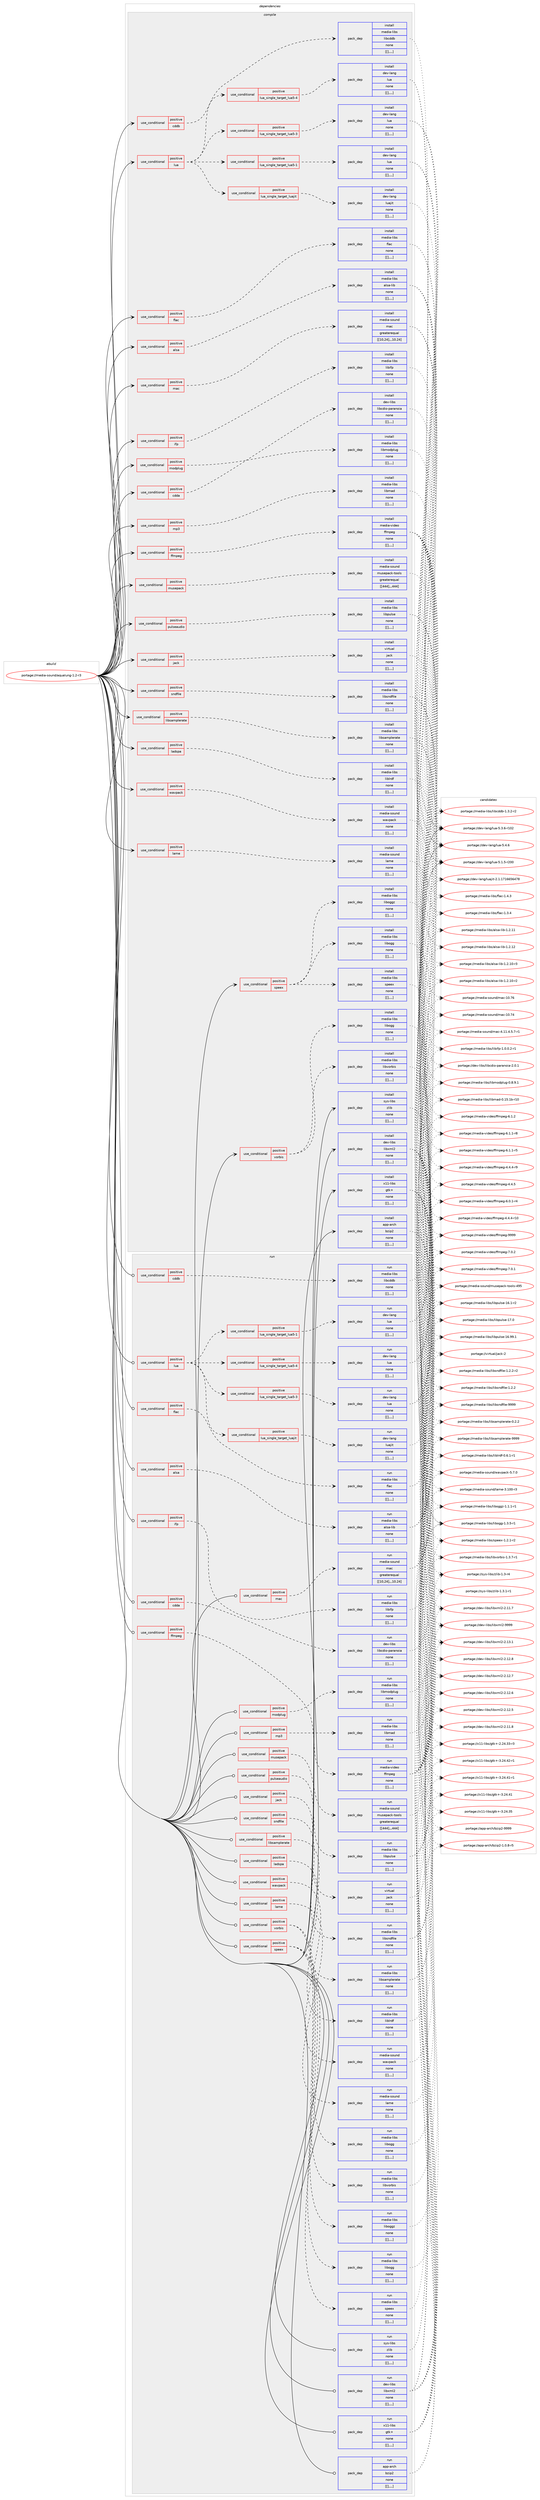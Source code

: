 digraph prolog {

# *************
# Graph options
# *************

newrank=true;
concentrate=true;
compound=true;
graph [rankdir=LR,fontname=Helvetica,fontsize=10,ranksep=1.5];#, ranksep=2.5, nodesep=0.2];
edge  [arrowhead=vee];
node  [fontname=Helvetica,fontsize=10];

# **********
# The ebuild
# **********

subgraph cluster_leftcol {
color=gray;
label=<<i>ebuild</i>>;
id [label="portage://media-sound/aqualung-1.2-r3", color=red, width=4, href="../media-sound/aqualung-1.2-r3.svg"];
}

# ****************
# The dependencies
# ****************

subgraph cluster_midcol {
color=gray;
label=<<i>dependencies</i>>;
subgraph cluster_compile {
fillcolor="#eeeeee";
style=filled;
label=<<i>compile</i>>;
subgraph cond82629 {
dependency322315 [label=<<TABLE BORDER="0" CELLBORDER="1" CELLSPACING="0" CELLPADDING="4"><TR><TD ROWSPAN="3" CELLPADDING="10">use_conditional</TD></TR><TR><TD>positive</TD></TR><TR><TD>alsa</TD></TR></TABLE>>, shape=none, color=red];
subgraph pack237219 {
dependency322316 [label=<<TABLE BORDER="0" CELLBORDER="1" CELLSPACING="0" CELLPADDING="4" WIDTH="220"><TR><TD ROWSPAN="6" CELLPADDING="30">pack_dep</TD></TR><TR><TD WIDTH="110">install</TD></TR><TR><TD>media-libs</TD></TR><TR><TD>alsa-lib</TD></TR><TR><TD>none</TD></TR><TR><TD>[[],,,,]</TD></TR></TABLE>>, shape=none, color=blue];
}
dependency322315:e -> dependency322316:w [weight=20,style="dashed",arrowhead="vee"];
}
id:e -> dependency322315:w [weight=20,style="solid",arrowhead="vee"];
subgraph cond82630 {
dependency322317 [label=<<TABLE BORDER="0" CELLBORDER="1" CELLSPACING="0" CELLPADDING="4"><TR><TD ROWSPAN="3" CELLPADDING="10">use_conditional</TD></TR><TR><TD>positive</TD></TR><TR><TD>cdda</TD></TR></TABLE>>, shape=none, color=red];
subgraph pack237220 {
dependency322318 [label=<<TABLE BORDER="0" CELLBORDER="1" CELLSPACING="0" CELLPADDING="4" WIDTH="220"><TR><TD ROWSPAN="6" CELLPADDING="30">pack_dep</TD></TR><TR><TD WIDTH="110">install</TD></TR><TR><TD>dev-libs</TD></TR><TR><TD>libcdio-paranoia</TD></TR><TR><TD>none</TD></TR><TR><TD>[[],,,,]</TD></TR></TABLE>>, shape=none, color=blue];
}
dependency322317:e -> dependency322318:w [weight=20,style="dashed",arrowhead="vee"];
}
id:e -> dependency322317:w [weight=20,style="solid",arrowhead="vee"];
subgraph cond82631 {
dependency322319 [label=<<TABLE BORDER="0" CELLBORDER="1" CELLSPACING="0" CELLPADDING="4"><TR><TD ROWSPAN="3" CELLPADDING="10">use_conditional</TD></TR><TR><TD>positive</TD></TR><TR><TD>cddb</TD></TR></TABLE>>, shape=none, color=red];
subgraph pack237221 {
dependency322320 [label=<<TABLE BORDER="0" CELLBORDER="1" CELLSPACING="0" CELLPADDING="4" WIDTH="220"><TR><TD ROWSPAN="6" CELLPADDING="30">pack_dep</TD></TR><TR><TD WIDTH="110">install</TD></TR><TR><TD>media-libs</TD></TR><TR><TD>libcddb</TD></TR><TR><TD>none</TD></TR><TR><TD>[[],,,,]</TD></TR></TABLE>>, shape=none, color=blue];
}
dependency322319:e -> dependency322320:w [weight=20,style="dashed",arrowhead="vee"];
}
id:e -> dependency322319:w [weight=20,style="solid",arrowhead="vee"];
subgraph cond82632 {
dependency322321 [label=<<TABLE BORDER="0" CELLBORDER="1" CELLSPACING="0" CELLPADDING="4"><TR><TD ROWSPAN="3" CELLPADDING="10">use_conditional</TD></TR><TR><TD>positive</TD></TR><TR><TD>ffmpeg</TD></TR></TABLE>>, shape=none, color=red];
subgraph pack237222 {
dependency322322 [label=<<TABLE BORDER="0" CELLBORDER="1" CELLSPACING="0" CELLPADDING="4" WIDTH="220"><TR><TD ROWSPAN="6" CELLPADDING="30">pack_dep</TD></TR><TR><TD WIDTH="110">install</TD></TR><TR><TD>media-video</TD></TR><TR><TD>ffmpeg</TD></TR><TR><TD>none</TD></TR><TR><TD>[[],,,,]</TD></TR></TABLE>>, shape=none, color=blue];
}
dependency322321:e -> dependency322322:w [weight=20,style="dashed",arrowhead="vee"];
}
id:e -> dependency322321:w [weight=20,style="solid",arrowhead="vee"];
subgraph cond82633 {
dependency322323 [label=<<TABLE BORDER="0" CELLBORDER="1" CELLSPACING="0" CELLPADDING="4"><TR><TD ROWSPAN="3" CELLPADDING="10">use_conditional</TD></TR><TR><TD>positive</TD></TR><TR><TD>flac</TD></TR></TABLE>>, shape=none, color=red];
subgraph pack237223 {
dependency322324 [label=<<TABLE BORDER="0" CELLBORDER="1" CELLSPACING="0" CELLPADDING="4" WIDTH="220"><TR><TD ROWSPAN="6" CELLPADDING="30">pack_dep</TD></TR><TR><TD WIDTH="110">install</TD></TR><TR><TD>media-libs</TD></TR><TR><TD>flac</TD></TR><TR><TD>none</TD></TR><TR><TD>[[],,,,]</TD></TR></TABLE>>, shape=none, color=blue];
}
dependency322323:e -> dependency322324:w [weight=20,style="dashed",arrowhead="vee"];
}
id:e -> dependency322323:w [weight=20,style="solid",arrowhead="vee"];
subgraph cond82634 {
dependency322325 [label=<<TABLE BORDER="0" CELLBORDER="1" CELLSPACING="0" CELLPADDING="4"><TR><TD ROWSPAN="3" CELLPADDING="10">use_conditional</TD></TR><TR><TD>positive</TD></TR><TR><TD>ifp</TD></TR></TABLE>>, shape=none, color=red];
subgraph pack237224 {
dependency322326 [label=<<TABLE BORDER="0" CELLBORDER="1" CELLSPACING="0" CELLPADDING="4" WIDTH="220"><TR><TD ROWSPAN="6" CELLPADDING="30">pack_dep</TD></TR><TR><TD WIDTH="110">install</TD></TR><TR><TD>media-libs</TD></TR><TR><TD>libifp</TD></TR><TR><TD>none</TD></TR><TR><TD>[[],,,,]</TD></TR></TABLE>>, shape=none, color=blue];
}
dependency322325:e -> dependency322326:w [weight=20,style="dashed",arrowhead="vee"];
}
id:e -> dependency322325:w [weight=20,style="solid",arrowhead="vee"];
subgraph cond82635 {
dependency322327 [label=<<TABLE BORDER="0" CELLBORDER="1" CELLSPACING="0" CELLPADDING="4"><TR><TD ROWSPAN="3" CELLPADDING="10">use_conditional</TD></TR><TR><TD>positive</TD></TR><TR><TD>jack</TD></TR></TABLE>>, shape=none, color=red];
subgraph pack237225 {
dependency322328 [label=<<TABLE BORDER="0" CELLBORDER="1" CELLSPACING="0" CELLPADDING="4" WIDTH="220"><TR><TD ROWSPAN="6" CELLPADDING="30">pack_dep</TD></TR><TR><TD WIDTH="110">install</TD></TR><TR><TD>virtual</TD></TR><TR><TD>jack</TD></TR><TR><TD>none</TD></TR><TR><TD>[[],,,,]</TD></TR></TABLE>>, shape=none, color=blue];
}
dependency322327:e -> dependency322328:w [weight=20,style="dashed",arrowhead="vee"];
}
id:e -> dependency322327:w [weight=20,style="solid",arrowhead="vee"];
subgraph cond82636 {
dependency322329 [label=<<TABLE BORDER="0" CELLBORDER="1" CELLSPACING="0" CELLPADDING="4"><TR><TD ROWSPAN="3" CELLPADDING="10">use_conditional</TD></TR><TR><TD>positive</TD></TR><TR><TD>ladspa</TD></TR></TABLE>>, shape=none, color=red];
subgraph pack237226 {
dependency322330 [label=<<TABLE BORDER="0" CELLBORDER="1" CELLSPACING="0" CELLPADDING="4" WIDTH="220"><TR><TD ROWSPAN="6" CELLPADDING="30">pack_dep</TD></TR><TR><TD WIDTH="110">install</TD></TR><TR><TD>media-libs</TD></TR><TR><TD>liblrdf</TD></TR><TR><TD>none</TD></TR><TR><TD>[[],,,,]</TD></TR></TABLE>>, shape=none, color=blue];
}
dependency322329:e -> dependency322330:w [weight=20,style="dashed",arrowhead="vee"];
}
id:e -> dependency322329:w [weight=20,style="solid",arrowhead="vee"];
subgraph cond82637 {
dependency322331 [label=<<TABLE BORDER="0" CELLBORDER="1" CELLSPACING="0" CELLPADDING="4"><TR><TD ROWSPAN="3" CELLPADDING="10">use_conditional</TD></TR><TR><TD>positive</TD></TR><TR><TD>lame</TD></TR></TABLE>>, shape=none, color=red];
subgraph pack237227 {
dependency322332 [label=<<TABLE BORDER="0" CELLBORDER="1" CELLSPACING="0" CELLPADDING="4" WIDTH="220"><TR><TD ROWSPAN="6" CELLPADDING="30">pack_dep</TD></TR><TR><TD WIDTH="110">install</TD></TR><TR><TD>media-sound</TD></TR><TR><TD>lame</TD></TR><TR><TD>none</TD></TR><TR><TD>[[],,,,]</TD></TR></TABLE>>, shape=none, color=blue];
}
dependency322331:e -> dependency322332:w [weight=20,style="dashed",arrowhead="vee"];
}
id:e -> dependency322331:w [weight=20,style="solid",arrowhead="vee"];
subgraph cond82638 {
dependency322333 [label=<<TABLE BORDER="0" CELLBORDER="1" CELLSPACING="0" CELLPADDING="4"><TR><TD ROWSPAN="3" CELLPADDING="10">use_conditional</TD></TR><TR><TD>positive</TD></TR><TR><TD>libsamplerate</TD></TR></TABLE>>, shape=none, color=red];
subgraph pack237228 {
dependency322334 [label=<<TABLE BORDER="0" CELLBORDER="1" CELLSPACING="0" CELLPADDING="4" WIDTH="220"><TR><TD ROWSPAN="6" CELLPADDING="30">pack_dep</TD></TR><TR><TD WIDTH="110">install</TD></TR><TR><TD>media-libs</TD></TR><TR><TD>libsamplerate</TD></TR><TR><TD>none</TD></TR><TR><TD>[[],,,,]</TD></TR></TABLE>>, shape=none, color=blue];
}
dependency322333:e -> dependency322334:w [weight=20,style="dashed",arrowhead="vee"];
}
id:e -> dependency322333:w [weight=20,style="solid",arrowhead="vee"];
subgraph cond82639 {
dependency322335 [label=<<TABLE BORDER="0" CELLBORDER="1" CELLSPACING="0" CELLPADDING="4"><TR><TD ROWSPAN="3" CELLPADDING="10">use_conditional</TD></TR><TR><TD>positive</TD></TR><TR><TD>lua</TD></TR></TABLE>>, shape=none, color=red];
subgraph cond82640 {
dependency322336 [label=<<TABLE BORDER="0" CELLBORDER="1" CELLSPACING="0" CELLPADDING="4"><TR><TD ROWSPAN="3" CELLPADDING="10">use_conditional</TD></TR><TR><TD>positive</TD></TR><TR><TD>lua_single_target_luajit</TD></TR></TABLE>>, shape=none, color=red];
subgraph pack237229 {
dependency322337 [label=<<TABLE BORDER="0" CELLBORDER="1" CELLSPACING="0" CELLPADDING="4" WIDTH="220"><TR><TD ROWSPAN="6" CELLPADDING="30">pack_dep</TD></TR><TR><TD WIDTH="110">install</TD></TR><TR><TD>dev-lang</TD></TR><TR><TD>luajit</TD></TR><TR><TD>none</TD></TR><TR><TD>[[],,,,]</TD></TR></TABLE>>, shape=none, color=blue];
}
dependency322336:e -> dependency322337:w [weight=20,style="dashed",arrowhead="vee"];
}
dependency322335:e -> dependency322336:w [weight=20,style="dashed",arrowhead="vee"];
subgraph cond82641 {
dependency322338 [label=<<TABLE BORDER="0" CELLBORDER="1" CELLSPACING="0" CELLPADDING="4"><TR><TD ROWSPAN="3" CELLPADDING="10">use_conditional</TD></TR><TR><TD>positive</TD></TR><TR><TD>lua_single_target_lua5-1</TD></TR></TABLE>>, shape=none, color=red];
subgraph pack237230 {
dependency322339 [label=<<TABLE BORDER="0" CELLBORDER="1" CELLSPACING="0" CELLPADDING="4" WIDTH="220"><TR><TD ROWSPAN="6" CELLPADDING="30">pack_dep</TD></TR><TR><TD WIDTH="110">install</TD></TR><TR><TD>dev-lang</TD></TR><TR><TD>lua</TD></TR><TR><TD>none</TD></TR><TR><TD>[[],,,,]</TD></TR></TABLE>>, shape=none, color=blue];
}
dependency322338:e -> dependency322339:w [weight=20,style="dashed",arrowhead="vee"];
}
dependency322335:e -> dependency322338:w [weight=20,style="dashed",arrowhead="vee"];
subgraph cond82642 {
dependency322340 [label=<<TABLE BORDER="0" CELLBORDER="1" CELLSPACING="0" CELLPADDING="4"><TR><TD ROWSPAN="3" CELLPADDING="10">use_conditional</TD></TR><TR><TD>positive</TD></TR><TR><TD>lua_single_target_lua5-3</TD></TR></TABLE>>, shape=none, color=red];
subgraph pack237231 {
dependency322341 [label=<<TABLE BORDER="0" CELLBORDER="1" CELLSPACING="0" CELLPADDING="4" WIDTH="220"><TR><TD ROWSPAN="6" CELLPADDING="30">pack_dep</TD></TR><TR><TD WIDTH="110">install</TD></TR><TR><TD>dev-lang</TD></TR><TR><TD>lua</TD></TR><TR><TD>none</TD></TR><TR><TD>[[],,,,]</TD></TR></TABLE>>, shape=none, color=blue];
}
dependency322340:e -> dependency322341:w [weight=20,style="dashed",arrowhead="vee"];
}
dependency322335:e -> dependency322340:w [weight=20,style="dashed",arrowhead="vee"];
subgraph cond82643 {
dependency322342 [label=<<TABLE BORDER="0" CELLBORDER="1" CELLSPACING="0" CELLPADDING="4"><TR><TD ROWSPAN="3" CELLPADDING="10">use_conditional</TD></TR><TR><TD>positive</TD></TR><TR><TD>lua_single_target_lua5-4</TD></TR></TABLE>>, shape=none, color=red];
subgraph pack237232 {
dependency322343 [label=<<TABLE BORDER="0" CELLBORDER="1" CELLSPACING="0" CELLPADDING="4" WIDTH="220"><TR><TD ROWSPAN="6" CELLPADDING="30">pack_dep</TD></TR><TR><TD WIDTH="110">install</TD></TR><TR><TD>dev-lang</TD></TR><TR><TD>lua</TD></TR><TR><TD>none</TD></TR><TR><TD>[[],,,,]</TD></TR></TABLE>>, shape=none, color=blue];
}
dependency322342:e -> dependency322343:w [weight=20,style="dashed",arrowhead="vee"];
}
dependency322335:e -> dependency322342:w [weight=20,style="dashed",arrowhead="vee"];
}
id:e -> dependency322335:w [weight=20,style="solid",arrowhead="vee"];
subgraph cond82644 {
dependency322344 [label=<<TABLE BORDER="0" CELLBORDER="1" CELLSPACING="0" CELLPADDING="4"><TR><TD ROWSPAN="3" CELLPADDING="10">use_conditional</TD></TR><TR><TD>positive</TD></TR><TR><TD>mac</TD></TR></TABLE>>, shape=none, color=red];
subgraph pack237233 {
dependency322345 [label=<<TABLE BORDER="0" CELLBORDER="1" CELLSPACING="0" CELLPADDING="4" WIDTH="220"><TR><TD ROWSPAN="6" CELLPADDING="30">pack_dep</TD></TR><TR><TD WIDTH="110">install</TD></TR><TR><TD>media-sound</TD></TR><TR><TD>mac</TD></TR><TR><TD>greaterequal</TD></TR><TR><TD>[[10,24],,,10.24]</TD></TR></TABLE>>, shape=none, color=blue];
}
dependency322344:e -> dependency322345:w [weight=20,style="dashed",arrowhead="vee"];
}
id:e -> dependency322344:w [weight=20,style="solid",arrowhead="vee"];
subgraph cond82645 {
dependency322346 [label=<<TABLE BORDER="0" CELLBORDER="1" CELLSPACING="0" CELLPADDING="4"><TR><TD ROWSPAN="3" CELLPADDING="10">use_conditional</TD></TR><TR><TD>positive</TD></TR><TR><TD>modplug</TD></TR></TABLE>>, shape=none, color=red];
subgraph pack237234 {
dependency322347 [label=<<TABLE BORDER="0" CELLBORDER="1" CELLSPACING="0" CELLPADDING="4" WIDTH="220"><TR><TD ROWSPAN="6" CELLPADDING="30">pack_dep</TD></TR><TR><TD WIDTH="110">install</TD></TR><TR><TD>media-libs</TD></TR><TR><TD>libmodplug</TD></TR><TR><TD>none</TD></TR><TR><TD>[[],,,,]</TD></TR></TABLE>>, shape=none, color=blue];
}
dependency322346:e -> dependency322347:w [weight=20,style="dashed",arrowhead="vee"];
}
id:e -> dependency322346:w [weight=20,style="solid",arrowhead="vee"];
subgraph cond82646 {
dependency322348 [label=<<TABLE BORDER="0" CELLBORDER="1" CELLSPACING="0" CELLPADDING="4"><TR><TD ROWSPAN="3" CELLPADDING="10">use_conditional</TD></TR><TR><TD>positive</TD></TR><TR><TD>mp3</TD></TR></TABLE>>, shape=none, color=red];
subgraph pack237235 {
dependency322349 [label=<<TABLE BORDER="0" CELLBORDER="1" CELLSPACING="0" CELLPADDING="4" WIDTH="220"><TR><TD ROWSPAN="6" CELLPADDING="30">pack_dep</TD></TR><TR><TD WIDTH="110">install</TD></TR><TR><TD>media-libs</TD></TR><TR><TD>libmad</TD></TR><TR><TD>none</TD></TR><TR><TD>[[],,,,]</TD></TR></TABLE>>, shape=none, color=blue];
}
dependency322348:e -> dependency322349:w [weight=20,style="dashed",arrowhead="vee"];
}
id:e -> dependency322348:w [weight=20,style="solid",arrowhead="vee"];
subgraph cond82647 {
dependency322350 [label=<<TABLE BORDER="0" CELLBORDER="1" CELLSPACING="0" CELLPADDING="4"><TR><TD ROWSPAN="3" CELLPADDING="10">use_conditional</TD></TR><TR><TD>positive</TD></TR><TR><TD>musepack</TD></TR></TABLE>>, shape=none, color=red];
subgraph pack237236 {
dependency322351 [label=<<TABLE BORDER="0" CELLBORDER="1" CELLSPACING="0" CELLPADDING="4" WIDTH="220"><TR><TD ROWSPAN="6" CELLPADDING="30">pack_dep</TD></TR><TR><TD WIDTH="110">install</TD></TR><TR><TD>media-sound</TD></TR><TR><TD>musepack-tools</TD></TR><TR><TD>greaterequal</TD></TR><TR><TD>[[444],,,444]</TD></TR></TABLE>>, shape=none, color=blue];
}
dependency322350:e -> dependency322351:w [weight=20,style="dashed",arrowhead="vee"];
}
id:e -> dependency322350:w [weight=20,style="solid",arrowhead="vee"];
subgraph cond82648 {
dependency322352 [label=<<TABLE BORDER="0" CELLBORDER="1" CELLSPACING="0" CELLPADDING="4"><TR><TD ROWSPAN="3" CELLPADDING="10">use_conditional</TD></TR><TR><TD>positive</TD></TR><TR><TD>pulseaudio</TD></TR></TABLE>>, shape=none, color=red];
subgraph pack237237 {
dependency322353 [label=<<TABLE BORDER="0" CELLBORDER="1" CELLSPACING="0" CELLPADDING="4" WIDTH="220"><TR><TD ROWSPAN="6" CELLPADDING="30">pack_dep</TD></TR><TR><TD WIDTH="110">install</TD></TR><TR><TD>media-libs</TD></TR><TR><TD>libpulse</TD></TR><TR><TD>none</TD></TR><TR><TD>[[],,,,]</TD></TR></TABLE>>, shape=none, color=blue];
}
dependency322352:e -> dependency322353:w [weight=20,style="dashed",arrowhead="vee"];
}
id:e -> dependency322352:w [weight=20,style="solid",arrowhead="vee"];
subgraph cond82649 {
dependency322354 [label=<<TABLE BORDER="0" CELLBORDER="1" CELLSPACING="0" CELLPADDING="4"><TR><TD ROWSPAN="3" CELLPADDING="10">use_conditional</TD></TR><TR><TD>positive</TD></TR><TR><TD>sndfile</TD></TR></TABLE>>, shape=none, color=red];
subgraph pack237238 {
dependency322355 [label=<<TABLE BORDER="0" CELLBORDER="1" CELLSPACING="0" CELLPADDING="4" WIDTH="220"><TR><TD ROWSPAN="6" CELLPADDING="30">pack_dep</TD></TR><TR><TD WIDTH="110">install</TD></TR><TR><TD>media-libs</TD></TR><TR><TD>libsndfile</TD></TR><TR><TD>none</TD></TR><TR><TD>[[],,,,]</TD></TR></TABLE>>, shape=none, color=blue];
}
dependency322354:e -> dependency322355:w [weight=20,style="dashed",arrowhead="vee"];
}
id:e -> dependency322354:w [weight=20,style="solid",arrowhead="vee"];
subgraph cond82650 {
dependency322356 [label=<<TABLE BORDER="0" CELLBORDER="1" CELLSPACING="0" CELLPADDING="4"><TR><TD ROWSPAN="3" CELLPADDING="10">use_conditional</TD></TR><TR><TD>positive</TD></TR><TR><TD>speex</TD></TR></TABLE>>, shape=none, color=red];
subgraph pack237239 {
dependency322357 [label=<<TABLE BORDER="0" CELLBORDER="1" CELLSPACING="0" CELLPADDING="4" WIDTH="220"><TR><TD ROWSPAN="6" CELLPADDING="30">pack_dep</TD></TR><TR><TD WIDTH="110">install</TD></TR><TR><TD>media-libs</TD></TR><TR><TD>speex</TD></TR><TR><TD>none</TD></TR><TR><TD>[[],,,,]</TD></TR></TABLE>>, shape=none, color=blue];
}
dependency322356:e -> dependency322357:w [weight=20,style="dashed",arrowhead="vee"];
subgraph pack237240 {
dependency322358 [label=<<TABLE BORDER="0" CELLBORDER="1" CELLSPACING="0" CELLPADDING="4" WIDTH="220"><TR><TD ROWSPAN="6" CELLPADDING="30">pack_dep</TD></TR><TR><TD WIDTH="110">install</TD></TR><TR><TD>media-libs</TD></TR><TR><TD>liboggz</TD></TR><TR><TD>none</TD></TR><TR><TD>[[],,,,]</TD></TR></TABLE>>, shape=none, color=blue];
}
dependency322356:e -> dependency322358:w [weight=20,style="dashed",arrowhead="vee"];
subgraph pack237241 {
dependency322359 [label=<<TABLE BORDER="0" CELLBORDER="1" CELLSPACING="0" CELLPADDING="4" WIDTH="220"><TR><TD ROWSPAN="6" CELLPADDING="30">pack_dep</TD></TR><TR><TD WIDTH="110">install</TD></TR><TR><TD>media-libs</TD></TR><TR><TD>libogg</TD></TR><TR><TD>none</TD></TR><TR><TD>[[],,,,]</TD></TR></TABLE>>, shape=none, color=blue];
}
dependency322356:e -> dependency322359:w [weight=20,style="dashed",arrowhead="vee"];
}
id:e -> dependency322356:w [weight=20,style="solid",arrowhead="vee"];
subgraph cond82651 {
dependency322360 [label=<<TABLE BORDER="0" CELLBORDER="1" CELLSPACING="0" CELLPADDING="4"><TR><TD ROWSPAN="3" CELLPADDING="10">use_conditional</TD></TR><TR><TD>positive</TD></TR><TR><TD>vorbis</TD></TR></TABLE>>, shape=none, color=red];
subgraph pack237242 {
dependency322361 [label=<<TABLE BORDER="0" CELLBORDER="1" CELLSPACING="0" CELLPADDING="4" WIDTH="220"><TR><TD ROWSPAN="6" CELLPADDING="30">pack_dep</TD></TR><TR><TD WIDTH="110">install</TD></TR><TR><TD>media-libs</TD></TR><TR><TD>libvorbis</TD></TR><TR><TD>none</TD></TR><TR><TD>[[],,,,]</TD></TR></TABLE>>, shape=none, color=blue];
}
dependency322360:e -> dependency322361:w [weight=20,style="dashed",arrowhead="vee"];
subgraph pack237243 {
dependency322362 [label=<<TABLE BORDER="0" CELLBORDER="1" CELLSPACING="0" CELLPADDING="4" WIDTH="220"><TR><TD ROWSPAN="6" CELLPADDING="30">pack_dep</TD></TR><TR><TD WIDTH="110">install</TD></TR><TR><TD>media-libs</TD></TR><TR><TD>libogg</TD></TR><TR><TD>none</TD></TR><TR><TD>[[],,,,]</TD></TR></TABLE>>, shape=none, color=blue];
}
dependency322360:e -> dependency322362:w [weight=20,style="dashed",arrowhead="vee"];
}
id:e -> dependency322360:w [weight=20,style="solid",arrowhead="vee"];
subgraph cond82652 {
dependency322363 [label=<<TABLE BORDER="0" CELLBORDER="1" CELLSPACING="0" CELLPADDING="4"><TR><TD ROWSPAN="3" CELLPADDING="10">use_conditional</TD></TR><TR><TD>positive</TD></TR><TR><TD>wavpack</TD></TR></TABLE>>, shape=none, color=red];
subgraph pack237244 {
dependency322364 [label=<<TABLE BORDER="0" CELLBORDER="1" CELLSPACING="0" CELLPADDING="4" WIDTH="220"><TR><TD ROWSPAN="6" CELLPADDING="30">pack_dep</TD></TR><TR><TD WIDTH="110">install</TD></TR><TR><TD>media-sound</TD></TR><TR><TD>wavpack</TD></TR><TR><TD>none</TD></TR><TR><TD>[[],,,,]</TD></TR></TABLE>>, shape=none, color=blue];
}
dependency322363:e -> dependency322364:w [weight=20,style="dashed",arrowhead="vee"];
}
id:e -> dependency322363:w [weight=20,style="solid",arrowhead="vee"];
subgraph pack237245 {
dependency322365 [label=<<TABLE BORDER="0" CELLBORDER="1" CELLSPACING="0" CELLPADDING="4" WIDTH="220"><TR><TD ROWSPAN="6" CELLPADDING="30">pack_dep</TD></TR><TR><TD WIDTH="110">install</TD></TR><TR><TD>app-arch</TD></TR><TR><TD>bzip2</TD></TR><TR><TD>none</TD></TR><TR><TD>[[],,,,]</TD></TR></TABLE>>, shape=none, color=blue];
}
id:e -> dependency322365:w [weight=20,style="solid",arrowhead="vee"];
subgraph pack237246 {
dependency322366 [label=<<TABLE BORDER="0" CELLBORDER="1" CELLSPACING="0" CELLPADDING="4" WIDTH="220"><TR><TD ROWSPAN="6" CELLPADDING="30">pack_dep</TD></TR><TR><TD WIDTH="110">install</TD></TR><TR><TD>dev-libs</TD></TR><TR><TD>libxml2</TD></TR><TR><TD>none</TD></TR><TR><TD>[[],,,,]</TD></TR></TABLE>>, shape=none, color=blue];
}
id:e -> dependency322366:w [weight=20,style="solid",arrowhead="vee"];
subgraph pack237247 {
dependency322367 [label=<<TABLE BORDER="0" CELLBORDER="1" CELLSPACING="0" CELLPADDING="4" WIDTH="220"><TR><TD ROWSPAN="6" CELLPADDING="30">pack_dep</TD></TR><TR><TD WIDTH="110">install</TD></TR><TR><TD>sys-libs</TD></TR><TR><TD>zlib</TD></TR><TR><TD>none</TD></TR><TR><TD>[[],,,,]</TD></TR></TABLE>>, shape=none, color=blue];
}
id:e -> dependency322367:w [weight=20,style="solid",arrowhead="vee"];
subgraph pack237248 {
dependency322368 [label=<<TABLE BORDER="0" CELLBORDER="1" CELLSPACING="0" CELLPADDING="4" WIDTH="220"><TR><TD ROWSPAN="6" CELLPADDING="30">pack_dep</TD></TR><TR><TD WIDTH="110">install</TD></TR><TR><TD>x11-libs</TD></TR><TR><TD>gtk+</TD></TR><TR><TD>none</TD></TR><TR><TD>[[],,,,]</TD></TR></TABLE>>, shape=none, color=blue];
}
id:e -> dependency322368:w [weight=20,style="solid",arrowhead="vee"];
}
subgraph cluster_compileandrun {
fillcolor="#eeeeee";
style=filled;
label=<<i>compile and run</i>>;
}
subgraph cluster_run {
fillcolor="#eeeeee";
style=filled;
label=<<i>run</i>>;
subgraph cond82653 {
dependency322369 [label=<<TABLE BORDER="0" CELLBORDER="1" CELLSPACING="0" CELLPADDING="4"><TR><TD ROWSPAN="3" CELLPADDING="10">use_conditional</TD></TR><TR><TD>positive</TD></TR><TR><TD>alsa</TD></TR></TABLE>>, shape=none, color=red];
subgraph pack237249 {
dependency322370 [label=<<TABLE BORDER="0" CELLBORDER="1" CELLSPACING="0" CELLPADDING="4" WIDTH="220"><TR><TD ROWSPAN="6" CELLPADDING="30">pack_dep</TD></TR><TR><TD WIDTH="110">run</TD></TR><TR><TD>media-libs</TD></TR><TR><TD>alsa-lib</TD></TR><TR><TD>none</TD></TR><TR><TD>[[],,,,]</TD></TR></TABLE>>, shape=none, color=blue];
}
dependency322369:e -> dependency322370:w [weight=20,style="dashed",arrowhead="vee"];
}
id:e -> dependency322369:w [weight=20,style="solid",arrowhead="odot"];
subgraph cond82654 {
dependency322371 [label=<<TABLE BORDER="0" CELLBORDER="1" CELLSPACING="0" CELLPADDING="4"><TR><TD ROWSPAN="3" CELLPADDING="10">use_conditional</TD></TR><TR><TD>positive</TD></TR><TR><TD>cdda</TD></TR></TABLE>>, shape=none, color=red];
subgraph pack237250 {
dependency322372 [label=<<TABLE BORDER="0" CELLBORDER="1" CELLSPACING="0" CELLPADDING="4" WIDTH="220"><TR><TD ROWSPAN="6" CELLPADDING="30">pack_dep</TD></TR><TR><TD WIDTH="110">run</TD></TR><TR><TD>dev-libs</TD></TR><TR><TD>libcdio-paranoia</TD></TR><TR><TD>none</TD></TR><TR><TD>[[],,,,]</TD></TR></TABLE>>, shape=none, color=blue];
}
dependency322371:e -> dependency322372:w [weight=20,style="dashed",arrowhead="vee"];
}
id:e -> dependency322371:w [weight=20,style="solid",arrowhead="odot"];
subgraph cond82655 {
dependency322373 [label=<<TABLE BORDER="0" CELLBORDER="1" CELLSPACING="0" CELLPADDING="4"><TR><TD ROWSPAN="3" CELLPADDING="10">use_conditional</TD></TR><TR><TD>positive</TD></TR><TR><TD>cddb</TD></TR></TABLE>>, shape=none, color=red];
subgraph pack237251 {
dependency322374 [label=<<TABLE BORDER="0" CELLBORDER="1" CELLSPACING="0" CELLPADDING="4" WIDTH="220"><TR><TD ROWSPAN="6" CELLPADDING="30">pack_dep</TD></TR><TR><TD WIDTH="110">run</TD></TR><TR><TD>media-libs</TD></TR><TR><TD>libcddb</TD></TR><TR><TD>none</TD></TR><TR><TD>[[],,,,]</TD></TR></TABLE>>, shape=none, color=blue];
}
dependency322373:e -> dependency322374:w [weight=20,style="dashed",arrowhead="vee"];
}
id:e -> dependency322373:w [weight=20,style="solid",arrowhead="odot"];
subgraph cond82656 {
dependency322375 [label=<<TABLE BORDER="0" CELLBORDER="1" CELLSPACING="0" CELLPADDING="4"><TR><TD ROWSPAN="3" CELLPADDING="10">use_conditional</TD></TR><TR><TD>positive</TD></TR><TR><TD>ffmpeg</TD></TR></TABLE>>, shape=none, color=red];
subgraph pack237252 {
dependency322376 [label=<<TABLE BORDER="0" CELLBORDER="1" CELLSPACING="0" CELLPADDING="4" WIDTH="220"><TR><TD ROWSPAN="6" CELLPADDING="30">pack_dep</TD></TR><TR><TD WIDTH="110">run</TD></TR><TR><TD>media-video</TD></TR><TR><TD>ffmpeg</TD></TR><TR><TD>none</TD></TR><TR><TD>[[],,,,]</TD></TR></TABLE>>, shape=none, color=blue];
}
dependency322375:e -> dependency322376:w [weight=20,style="dashed",arrowhead="vee"];
}
id:e -> dependency322375:w [weight=20,style="solid",arrowhead="odot"];
subgraph cond82657 {
dependency322377 [label=<<TABLE BORDER="0" CELLBORDER="1" CELLSPACING="0" CELLPADDING="4"><TR><TD ROWSPAN="3" CELLPADDING="10">use_conditional</TD></TR><TR><TD>positive</TD></TR><TR><TD>flac</TD></TR></TABLE>>, shape=none, color=red];
subgraph pack237253 {
dependency322378 [label=<<TABLE BORDER="0" CELLBORDER="1" CELLSPACING="0" CELLPADDING="4" WIDTH="220"><TR><TD ROWSPAN="6" CELLPADDING="30">pack_dep</TD></TR><TR><TD WIDTH="110">run</TD></TR><TR><TD>media-libs</TD></TR><TR><TD>flac</TD></TR><TR><TD>none</TD></TR><TR><TD>[[],,,,]</TD></TR></TABLE>>, shape=none, color=blue];
}
dependency322377:e -> dependency322378:w [weight=20,style="dashed",arrowhead="vee"];
}
id:e -> dependency322377:w [weight=20,style="solid",arrowhead="odot"];
subgraph cond82658 {
dependency322379 [label=<<TABLE BORDER="0" CELLBORDER="1" CELLSPACING="0" CELLPADDING="4"><TR><TD ROWSPAN="3" CELLPADDING="10">use_conditional</TD></TR><TR><TD>positive</TD></TR><TR><TD>ifp</TD></TR></TABLE>>, shape=none, color=red];
subgraph pack237254 {
dependency322380 [label=<<TABLE BORDER="0" CELLBORDER="1" CELLSPACING="0" CELLPADDING="4" WIDTH="220"><TR><TD ROWSPAN="6" CELLPADDING="30">pack_dep</TD></TR><TR><TD WIDTH="110">run</TD></TR><TR><TD>media-libs</TD></TR><TR><TD>libifp</TD></TR><TR><TD>none</TD></TR><TR><TD>[[],,,,]</TD></TR></TABLE>>, shape=none, color=blue];
}
dependency322379:e -> dependency322380:w [weight=20,style="dashed",arrowhead="vee"];
}
id:e -> dependency322379:w [weight=20,style="solid",arrowhead="odot"];
subgraph cond82659 {
dependency322381 [label=<<TABLE BORDER="0" CELLBORDER="1" CELLSPACING="0" CELLPADDING="4"><TR><TD ROWSPAN="3" CELLPADDING="10">use_conditional</TD></TR><TR><TD>positive</TD></TR><TR><TD>jack</TD></TR></TABLE>>, shape=none, color=red];
subgraph pack237255 {
dependency322382 [label=<<TABLE BORDER="0" CELLBORDER="1" CELLSPACING="0" CELLPADDING="4" WIDTH="220"><TR><TD ROWSPAN="6" CELLPADDING="30">pack_dep</TD></TR><TR><TD WIDTH="110">run</TD></TR><TR><TD>virtual</TD></TR><TR><TD>jack</TD></TR><TR><TD>none</TD></TR><TR><TD>[[],,,,]</TD></TR></TABLE>>, shape=none, color=blue];
}
dependency322381:e -> dependency322382:w [weight=20,style="dashed",arrowhead="vee"];
}
id:e -> dependency322381:w [weight=20,style="solid",arrowhead="odot"];
subgraph cond82660 {
dependency322383 [label=<<TABLE BORDER="0" CELLBORDER="1" CELLSPACING="0" CELLPADDING="4"><TR><TD ROWSPAN="3" CELLPADDING="10">use_conditional</TD></TR><TR><TD>positive</TD></TR><TR><TD>ladspa</TD></TR></TABLE>>, shape=none, color=red];
subgraph pack237256 {
dependency322384 [label=<<TABLE BORDER="0" CELLBORDER="1" CELLSPACING="0" CELLPADDING="4" WIDTH="220"><TR><TD ROWSPAN="6" CELLPADDING="30">pack_dep</TD></TR><TR><TD WIDTH="110">run</TD></TR><TR><TD>media-libs</TD></TR><TR><TD>liblrdf</TD></TR><TR><TD>none</TD></TR><TR><TD>[[],,,,]</TD></TR></TABLE>>, shape=none, color=blue];
}
dependency322383:e -> dependency322384:w [weight=20,style="dashed",arrowhead="vee"];
}
id:e -> dependency322383:w [weight=20,style="solid",arrowhead="odot"];
subgraph cond82661 {
dependency322385 [label=<<TABLE BORDER="0" CELLBORDER="1" CELLSPACING="0" CELLPADDING="4"><TR><TD ROWSPAN="3" CELLPADDING="10">use_conditional</TD></TR><TR><TD>positive</TD></TR><TR><TD>lame</TD></TR></TABLE>>, shape=none, color=red];
subgraph pack237257 {
dependency322386 [label=<<TABLE BORDER="0" CELLBORDER="1" CELLSPACING="0" CELLPADDING="4" WIDTH="220"><TR><TD ROWSPAN="6" CELLPADDING="30">pack_dep</TD></TR><TR><TD WIDTH="110">run</TD></TR><TR><TD>media-sound</TD></TR><TR><TD>lame</TD></TR><TR><TD>none</TD></TR><TR><TD>[[],,,,]</TD></TR></TABLE>>, shape=none, color=blue];
}
dependency322385:e -> dependency322386:w [weight=20,style="dashed",arrowhead="vee"];
}
id:e -> dependency322385:w [weight=20,style="solid",arrowhead="odot"];
subgraph cond82662 {
dependency322387 [label=<<TABLE BORDER="0" CELLBORDER="1" CELLSPACING="0" CELLPADDING="4"><TR><TD ROWSPAN="3" CELLPADDING="10">use_conditional</TD></TR><TR><TD>positive</TD></TR><TR><TD>libsamplerate</TD></TR></TABLE>>, shape=none, color=red];
subgraph pack237258 {
dependency322388 [label=<<TABLE BORDER="0" CELLBORDER="1" CELLSPACING="0" CELLPADDING="4" WIDTH="220"><TR><TD ROWSPAN="6" CELLPADDING="30">pack_dep</TD></TR><TR><TD WIDTH="110">run</TD></TR><TR><TD>media-libs</TD></TR><TR><TD>libsamplerate</TD></TR><TR><TD>none</TD></TR><TR><TD>[[],,,,]</TD></TR></TABLE>>, shape=none, color=blue];
}
dependency322387:e -> dependency322388:w [weight=20,style="dashed",arrowhead="vee"];
}
id:e -> dependency322387:w [weight=20,style="solid",arrowhead="odot"];
subgraph cond82663 {
dependency322389 [label=<<TABLE BORDER="0" CELLBORDER="1" CELLSPACING="0" CELLPADDING="4"><TR><TD ROWSPAN="3" CELLPADDING="10">use_conditional</TD></TR><TR><TD>positive</TD></TR><TR><TD>lua</TD></TR></TABLE>>, shape=none, color=red];
subgraph cond82664 {
dependency322390 [label=<<TABLE BORDER="0" CELLBORDER="1" CELLSPACING="0" CELLPADDING="4"><TR><TD ROWSPAN="3" CELLPADDING="10">use_conditional</TD></TR><TR><TD>positive</TD></TR><TR><TD>lua_single_target_luajit</TD></TR></TABLE>>, shape=none, color=red];
subgraph pack237259 {
dependency322391 [label=<<TABLE BORDER="0" CELLBORDER="1" CELLSPACING="0" CELLPADDING="4" WIDTH="220"><TR><TD ROWSPAN="6" CELLPADDING="30">pack_dep</TD></TR><TR><TD WIDTH="110">run</TD></TR><TR><TD>dev-lang</TD></TR><TR><TD>luajit</TD></TR><TR><TD>none</TD></TR><TR><TD>[[],,,,]</TD></TR></TABLE>>, shape=none, color=blue];
}
dependency322390:e -> dependency322391:w [weight=20,style="dashed",arrowhead="vee"];
}
dependency322389:e -> dependency322390:w [weight=20,style="dashed",arrowhead="vee"];
subgraph cond82665 {
dependency322392 [label=<<TABLE BORDER="0" CELLBORDER="1" CELLSPACING="0" CELLPADDING="4"><TR><TD ROWSPAN="3" CELLPADDING="10">use_conditional</TD></TR><TR><TD>positive</TD></TR><TR><TD>lua_single_target_lua5-1</TD></TR></TABLE>>, shape=none, color=red];
subgraph pack237260 {
dependency322393 [label=<<TABLE BORDER="0" CELLBORDER="1" CELLSPACING="0" CELLPADDING="4" WIDTH="220"><TR><TD ROWSPAN="6" CELLPADDING="30">pack_dep</TD></TR><TR><TD WIDTH="110">run</TD></TR><TR><TD>dev-lang</TD></TR><TR><TD>lua</TD></TR><TR><TD>none</TD></TR><TR><TD>[[],,,,]</TD></TR></TABLE>>, shape=none, color=blue];
}
dependency322392:e -> dependency322393:w [weight=20,style="dashed",arrowhead="vee"];
}
dependency322389:e -> dependency322392:w [weight=20,style="dashed",arrowhead="vee"];
subgraph cond82666 {
dependency322394 [label=<<TABLE BORDER="0" CELLBORDER="1" CELLSPACING="0" CELLPADDING="4"><TR><TD ROWSPAN="3" CELLPADDING="10">use_conditional</TD></TR><TR><TD>positive</TD></TR><TR><TD>lua_single_target_lua5-3</TD></TR></TABLE>>, shape=none, color=red];
subgraph pack237261 {
dependency322395 [label=<<TABLE BORDER="0" CELLBORDER="1" CELLSPACING="0" CELLPADDING="4" WIDTH="220"><TR><TD ROWSPAN="6" CELLPADDING="30">pack_dep</TD></TR><TR><TD WIDTH="110">run</TD></TR><TR><TD>dev-lang</TD></TR><TR><TD>lua</TD></TR><TR><TD>none</TD></TR><TR><TD>[[],,,,]</TD></TR></TABLE>>, shape=none, color=blue];
}
dependency322394:e -> dependency322395:w [weight=20,style="dashed",arrowhead="vee"];
}
dependency322389:e -> dependency322394:w [weight=20,style="dashed",arrowhead="vee"];
subgraph cond82667 {
dependency322396 [label=<<TABLE BORDER="0" CELLBORDER="1" CELLSPACING="0" CELLPADDING="4"><TR><TD ROWSPAN="3" CELLPADDING="10">use_conditional</TD></TR><TR><TD>positive</TD></TR><TR><TD>lua_single_target_lua5-4</TD></TR></TABLE>>, shape=none, color=red];
subgraph pack237262 {
dependency322397 [label=<<TABLE BORDER="0" CELLBORDER="1" CELLSPACING="0" CELLPADDING="4" WIDTH="220"><TR><TD ROWSPAN="6" CELLPADDING="30">pack_dep</TD></TR><TR><TD WIDTH="110">run</TD></TR><TR><TD>dev-lang</TD></TR><TR><TD>lua</TD></TR><TR><TD>none</TD></TR><TR><TD>[[],,,,]</TD></TR></TABLE>>, shape=none, color=blue];
}
dependency322396:e -> dependency322397:w [weight=20,style="dashed",arrowhead="vee"];
}
dependency322389:e -> dependency322396:w [weight=20,style="dashed",arrowhead="vee"];
}
id:e -> dependency322389:w [weight=20,style="solid",arrowhead="odot"];
subgraph cond82668 {
dependency322398 [label=<<TABLE BORDER="0" CELLBORDER="1" CELLSPACING="0" CELLPADDING="4"><TR><TD ROWSPAN="3" CELLPADDING="10">use_conditional</TD></TR><TR><TD>positive</TD></TR><TR><TD>mac</TD></TR></TABLE>>, shape=none, color=red];
subgraph pack237263 {
dependency322399 [label=<<TABLE BORDER="0" CELLBORDER="1" CELLSPACING="0" CELLPADDING="4" WIDTH="220"><TR><TD ROWSPAN="6" CELLPADDING="30">pack_dep</TD></TR><TR><TD WIDTH="110">run</TD></TR><TR><TD>media-sound</TD></TR><TR><TD>mac</TD></TR><TR><TD>greaterequal</TD></TR><TR><TD>[[10,24],,,10.24]</TD></TR></TABLE>>, shape=none, color=blue];
}
dependency322398:e -> dependency322399:w [weight=20,style="dashed",arrowhead="vee"];
}
id:e -> dependency322398:w [weight=20,style="solid",arrowhead="odot"];
subgraph cond82669 {
dependency322400 [label=<<TABLE BORDER="0" CELLBORDER="1" CELLSPACING="0" CELLPADDING="4"><TR><TD ROWSPAN="3" CELLPADDING="10">use_conditional</TD></TR><TR><TD>positive</TD></TR><TR><TD>modplug</TD></TR></TABLE>>, shape=none, color=red];
subgraph pack237264 {
dependency322401 [label=<<TABLE BORDER="0" CELLBORDER="1" CELLSPACING="0" CELLPADDING="4" WIDTH="220"><TR><TD ROWSPAN="6" CELLPADDING="30">pack_dep</TD></TR><TR><TD WIDTH="110">run</TD></TR><TR><TD>media-libs</TD></TR><TR><TD>libmodplug</TD></TR><TR><TD>none</TD></TR><TR><TD>[[],,,,]</TD></TR></TABLE>>, shape=none, color=blue];
}
dependency322400:e -> dependency322401:w [weight=20,style="dashed",arrowhead="vee"];
}
id:e -> dependency322400:w [weight=20,style="solid",arrowhead="odot"];
subgraph cond82670 {
dependency322402 [label=<<TABLE BORDER="0" CELLBORDER="1" CELLSPACING="0" CELLPADDING="4"><TR><TD ROWSPAN="3" CELLPADDING="10">use_conditional</TD></TR><TR><TD>positive</TD></TR><TR><TD>mp3</TD></TR></TABLE>>, shape=none, color=red];
subgraph pack237265 {
dependency322403 [label=<<TABLE BORDER="0" CELLBORDER="1" CELLSPACING="0" CELLPADDING="4" WIDTH="220"><TR><TD ROWSPAN="6" CELLPADDING="30">pack_dep</TD></TR><TR><TD WIDTH="110">run</TD></TR><TR><TD>media-libs</TD></TR><TR><TD>libmad</TD></TR><TR><TD>none</TD></TR><TR><TD>[[],,,,]</TD></TR></TABLE>>, shape=none, color=blue];
}
dependency322402:e -> dependency322403:w [weight=20,style="dashed",arrowhead="vee"];
}
id:e -> dependency322402:w [weight=20,style="solid",arrowhead="odot"];
subgraph cond82671 {
dependency322404 [label=<<TABLE BORDER="0" CELLBORDER="1" CELLSPACING="0" CELLPADDING="4"><TR><TD ROWSPAN="3" CELLPADDING="10">use_conditional</TD></TR><TR><TD>positive</TD></TR><TR><TD>musepack</TD></TR></TABLE>>, shape=none, color=red];
subgraph pack237266 {
dependency322405 [label=<<TABLE BORDER="0" CELLBORDER="1" CELLSPACING="0" CELLPADDING="4" WIDTH="220"><TR><TD ROWSPAN="6" CELLPADDING="30">pack_dep</TD></TR><TR><TD WIDTH="110">run</TD></TR><TR><TD>media-sound</TD></TR><TR><TD>musepack-tools</TD></TR><TR><TD>greaterequal</TD></TR><TR><TD>[[444],,,444]</TD></TR></TABLE>>, shape=none, color=blue];
}
dependency322404:e -> dependency322405:w [weight=20,style="dashed",arrowhead="vee"];
}
id:e -> dependency322404:w [weight=20,style="solid",arrowhead="odot"];
subgraph cond82672 {
dependency322406 [label=<<TABLE BORDER="0" CELLBORDER="1" CELLSPACING="0" CELLPADDING="4"><TR><TD ROWSPAN="3" CELLPADDING="10">use_conditional</TD></TR><TR><TD>positive</TD></TR><TR><TD>pulseaudio</TD></TR></TABLE>>, shape=none, color=red];
subgraph pack237267 {
dependency322407 [label=<<TABLE BORDER="0" CELLBORDER="1" CELLSPACING="0" CELLPADDING="4" WIDTH="220"><TR><TD ROWSPAN="6" CELLPADDING="30">pack_dep</TD></TR><TR><TD WIDTH="110">run</TD></TR><TR><TD>media-libs</TD></TR><TR><TD>libpulse</TD></TR><TR><TD>none</TD></TR><TR><TD>[[],,,,]</TD></TR></TABLE>>, shape=none, color=blue];
}
dependency322406:e -> dependency322407:w [weight=20,style="dashed",arrowhead="vee"];
}
id:e -> dependency322406:w [weight=20,style="solid",arrowhead="odot"];
subgraph cond82673 {
dependency322408 [label=<<TABLE BORDER="0" CELLBORDER="1" CELLSPACING="0" CELLPADDING="4"><TR><TD ROWSPAN="3" CELLPADDING="10">use_conditional</TD></TR><TR><TD>positive</TD></TR><TR><TD>sndfile</TD></TR></TABLE>>, shape=none, color=red];
subgraph pack237268 {
dependency322409 [label=<<TABLE BORDER="0" CELLBORDER="1" CELLSPACING="0" CELLPADDING="4" WIDTH="220"><TR><TD ROWSPAN="6" CELLPADDING="30">pack_dep</TD></TR><TR><TD WIDTH="110">run</TD></TR><TR><TD>media-libs</TD></TR><TR><TD>libsndfile</TD></TR><TR><TD>none</TD></TR><TR><TD>[[],,,,]</TD></TR></TABLE>>, shape=none, color=blue];
}
dependency322408:e -> dependency322409:w [weight=20,style="dashed",arrowhead="vee"];
}
id:e -> dependency322408:w [weight=20,style="solid",arrowhead="odot"];
subgraph cond82674 {
dependency322410 [label=<<TABLE BORDER="0" CELLBORDER="1" CELLSPACING="0" CELLPADDING="4"><TR><TD ROWSPAN="3" CELLPADDING="10">use_conditional</TD></TR><TR><TD>positive</TD></TR><TR><TD>speex</TD></TR></TABLE>>, shape=none, color=red];
subgraph pack237269 {
dependency322411 [label=<<TABLE BORDER="0" CELLBORDER="1" CELLSPACING="0" CELLPADDING="4" WIDTH="220"><TR><TD ROWSPAN="6" CELLPADDING="30">pack_dep</TD></TR><TR><TD WIDTH="110">run</TD></TR><TR><TD>media-libs</TD></TR><TR><TD>speex</TD></TR><TR><TD>none</TD></TR><TR><TD>[[],,,,]</TD></TR></TABLE>>, shape=none, color=blue];
}
dependency322410:e -> dependency322411:w [weight=20,style="dashed",arrowhead="vee"];
subgraph pack237270 {
dependency322412 [label=<<TABLE BORDER="0" CELLBORDER="1" CELLSPACING="0" CELLPADDING="4" WIDTH="220"><TR><TD ROWSPAN="6" CELLPADDING="30">pack_dep</TD></TR><TR><TD WIDTH="110">run</TD></TR><TR><TD>media-libs</TD></TR><TR><TD>liboggz</TD></TR><TR><TD>none</TD></TR><TR><TD>[[],,,,]</TD></TR></TABLE>>, shape=none, color=blue];
}
dependency322410:e -> dependency322412:w [weight=20,style="dashed",arrowhead="vee"];
subgraph pack237271 {
dependency322413 [label=<<TABLE BORDER="0" CELLBORDER="1" CELLSPACING="0" CELLPADDING="4" WIDTH="220"><TR><TD ROWSPAN="6" CELLPADDING="30">pack_dep</TD></TR><TR><TD WIDTH="110">run</TD></TR><TR><TD>media-libs</TD></TR><TR><TD>libogg</TD></TR><TR><TD>none</TD></TR><TR><TD>[[],,,,]</TD></TR></TABLE>>, shape=none, color=blue];
}
dependency322410:e -> dependency322413:w [weight=20,style="dashed",arrowhead="vee"];
}
id:e -> dependency322410:w [weight=20,style="solid",arrowhead="odot"];
subgraph cond82675 {
dependency322414 [label=<<TABLE BORDER="0" CELLBORDER="1" CELLSPACING="0" CELLPADDING="4"><TR><TD ROWSPAN="3" CELLPADDING="10">use_conditional</TD></TR><TR><TD>positive</TD></TR><TR><TD>vorbis</TD></TR></TABLE>>, shape=none, color=red];
subgraph pack237272 {
dependency322415 [label=<<TABLE BORDER="0" CELLBORDER="1" CELLSPACING="0" CELLPADDING="4" WIDTH="220"><TR><TD ROWSPAN="6" CELLPADDING="30">pack_dep</TD></TR><TR><TD WIDTH="110">run</TD></TR><TR><TD>media-libs</TD></TR><TR><TD>libvorbis</TD></TR><TR><TD>none</TD></TR><TR><TD>[[],,,,]</TD></TR></TABLE>>, shape=none, color=blue];
}
dependency322414:e -> dependency322415:w [weight=20,style="dashed",arrowhead="vee"];
subgraph pack237273 {
dependency322416 [label=<<TABLE BORDER="0" CELLBORDER="1" CELLSPACING="0" CELLPADDING="4" WIDTH="220"><TR><TD ROWSPAN="6" CELLPADDING="30">pack_dep</TD></TR><TR><TD WIDTH="110">run</TD></TR><TR><TD>media-libs</TD></TR><TR><TD>libogg</TD></TR><TR><TD>none</TD></TR><TR><TD>[[],,,,]</TD></TR></TABLE>>, shape=none, color=blue];
}
dependency322414:e -> dependency322416:w [weight=20,style="dashed",arrowhead="vee"];
}
id:e -> dependency322414:w [weight=20,style="solid",arrowhead="odot"];
subgraph cond82676 {
dependency322417 [label=<<TABLE BORDER="0" CELLBORDER="1" CELLSPACING="0" CELLPADDING="4"><TR><TD ROWSPAN="3" CELLPADDING="10">use_conditional</TD></TR><TR><TD>positive</TD></TR><TR><TD>wavpack</TD></TR></TABLE>>, shape=none, color=red];
subgraph pack237274 {
dependency322418 [label=<<TABLE BORDER="0" CELLBORDER="1" CELLSPACING="0" CELLPADDING="4" WIDTH="220"><TR><TD ROWSPAN="6" CELLPADDING="30">pack_dep</TD></TR><TR><TD WIDTH="110">run</TD></TR><TR><TD>media-sound</TD></TR><TR><TD>wavpack</TD></TR><TR><TD>none</TD></TR><TR><TD>[[],,,,]</TD></TR></TABLE>>, shape=none, color=blue];
}
dependency322417:e -> dependency322418:w [weight=20,style="dashed",arrowhead="vee"];
}
id:e -> dependency322417:w [weight=20,style="solid",arrowhead="odot"];
subgraph pack237275 {
dependency322419 [label=<<TABLE BORDER="0" CELLBORDER="1" CELLSPACING="0" CELLPADDING="4" WIDTH="220"><TR><TD ROWSPAN="6" CELLPADDING="30">pack_dep</TD></TR><TR><TD WIDTH="110">run</TD></TR><TR><TD>app-arch</TD></TR><TR><TD>bzip2</TD></TR><TR><TD>none</TD></TR><TR><TD>[[],,,,]</TD></TR></TABLE>>, shape=none, color=blue];
}
id:e -> dependency322419:w [weight=20,style="solid",arrowhead="odot"];
subgraph pack237276 {
dependency322420 [label=<<TABLE BORDER="0" CELLBORDER="1" CELLSPACING="0" CELLPADDING="4" WIDTH="220"><TR><TD ROWSPAN="6" CELLPADDING="30">pack_dep</TD></TR><TR><TD WIDTH="110">run</TD></TR><TR><TD>dev-libs</TD></TR><TR><TD>libxml2</TD></TR><TR><TD>none</TD></TR><TR><TD>[[],,,,]</TD></TR></TABLE>>, shape=none, color=blue];
}
id:e -> dependency322420:w [weight=20,style="solid",arrowhead="odot"];
subgraph pack237277 {
dependency322421 [label=<<TABLE BORDER="0" CELLBORDER="1" CELLSPACING="0" CELLPADDING="4" WIDTH="220"><TR><TD ROWSPAN="6" CELLPADDING="30">pack_dep</TD></TR><TR><TD WIDTH="110">run</TD></TR><TR><TD>sys-libs</TD></TR><TR><TD>zlib</TD></TR><TR><TD>none</TD></TR><TR><TD>[[],,,,]</TD></TR></TABLE>>, shape=none, color=blue];
}
id:e -> dependency322421:w [weight=20,style="solid",arrowhead="odot"];
subgraph pack237278 {
dependency322422 [label=<<TABLE BORDER="0" CELLBORDER="1" CELLSPACING="0" CELLPADDING="4" WIDTH="220"><TR><TD ROWSPAN="6" CELLPADDING="30">pack_dep</TD></TR><TR><TD WIDTH="110">run</TD></TR><TR><TD>x11-libs</TD></TR><TR><TD>gtk+</TD></TR><TR><TD>none</TD></TR><TR><TD>[[],,,,]</TD></TR></TABLE>>, shape=none, color=blue];
}
id:e -> dependency322422:w [weight=20,style="solid",arrowhead="odot"];
}
}

# **************
# The candidates
# **************

subgraph cluster_choices {
rank=same;
color=gray;
label=<<i>candidates</i>>;

subgraph choice237219 {
color=black;
nodesep=1;
choice109101100105974510810598115479710811597451081059845494650464950 [label="portage://media-libs/alsa-lib-1.2.12", color=red, width=4,href="../media-libs/alsa-lib-1.2.12.svg"];
choice109101100105974510810598115479710811597451081059845494650464949 [label="portage://media-libs/alsa-lib-1.2.11", color=red, width=4,href="../media-libs/alsa-lib-1.2.11.svg"];
choice1091011001059745108105981154797108115974510810598454946504649484511451 [label="portage://media-libs/alsa-lib-1.2.10-r3", color=red, width=4,href="../media-libs/alsa-lib-1.2.10-r3.svg"];
choice1091011001059745108105981154797108115974510810598454946504649484511450 [label="portage://media-libs/alsa-lib-1.2.10-r2", color=red, width=4,href="../media-libs/alsa-lib-1.2.10-r2.svg"];
dependency322316:e -> choice109101100105974510810598115479710811597451081059845494650464950:w [style=dotted,weight="100"];
dependency322316:e -> choice109101100105974510810598115479710811597451081059845494650464949:w [style=dotted,weight="100"];
dependency322316:e -> choice1091011001059745108105981154797108115974510810598454946504649484511451:w [style=dotted,weight="100"];
dependency322316:e -> choice1091011001059745108105981154797108115974510810598454946504649484511450:w [style=dotted,weight="100"];
}
subgraph choice237220 {
color=black;
nodesep=1;
choice100101118451081059811547108105989910010511145112971149711011110597455046484649 [label="portage://dev-libs/libcdio-paranoia-2.0.1", color=red, width=4,href="../dev-libs/libcdio-paranoia-2.0.1.svg"];
dependency322318:e -> choice100101118451081059811547108105989910010511145112971149711011110597455046484649:w [style=dotted,weight="100"];
}
subgraph choice237221 {
color=black;
nodesep=1;
choice109101100105974510810598115471081059899100100984549465146504511450 [label="portage://media-libs/libcddb-1.3.2-r2", color=red, width=4,href="../media-libs/libcddb-1.3.2-r2.svg"];
dependency322320:e -> choice109101100105974510810598115471081059899100100984549465146504511450:w [style=dotted,weight="100"];
}
subgraph choice237222 {
color=black;
nodesep=1;
choice1091011001059745118105100101111471021021091121011034557575757 [label="portage://media-video/ffmpeg-9999", color=red, width=4,href="../media-video/ffmpeg-9999.svg"];
choice109101100105974511810510010111147102102109112101103455546484650 [label="portage://media-video/ffmpeg-7.0.2", color=red, width=4,href="../media-video/ffmpeg-7.0.2.svg"];
choice109101100105974511810510010111147102102109112101103455546484649 [label="portage://media-video/ffmpeg-7.0.1", color=red, width=4,href="../media-video/ffmpeg-7.0.1.svg"];
choice109101100105974511810510010111147102102109112101103455446494650 [label="portage://media-video/ffmpeg-6.1.2", color=red, width=4,href="../media-video/ffmpeg-6.1.2.svg"];
choice1091011001059745118105100101111471021021091121011034554464946494511456 [label="portage://media-video/ffmpeg-6.1.1-r8", color=red, width=4,href="../media-video/ffmpeg-6.1.1-r8.svg"];
choice1091011001059745118105100101111471021021091121011034554464946494511453 [label="portage://media-video/ffmpeg-6.1.1-r5", color=red, width=4,href="../media-video/ffmpeg-6.1.1-r5.svg"];
choice1091011001059745118105100101111471021021091121011034554464846494511452 [label="portage://media-video/ffmpeg-6.0.1-r4", color=red, width=4,href="../media-video/ffmpeg-6.0.1-r4.svg"];
choice109101100105974511810510010111147102102109112101103455246524653 [label="portage://media-video/ffmpeg-4.4.5", color=red, width=4,href="../media-video/ffmpeg-4.4.5.svg"];
choice1091011001059745118105100101111471021021091121011034552465246524511457 [label="portage://media-video/ffmpeg-4.4.4-r9", color=red, width=4,href="../media-video/ffmpeg-4.4.4-r9.svg"];
choice109101100105974511810510010111147102102109112101103455246524652451144948 [label="portage://media-video/ffmpeg-4.4.4-r10", color=red, width=4,href="../media-video/ffmpeg-4.4.4-r10.svg"];
dependency322322:e -> choice1091011001059745118105100101111471021021091121011034557575757:w [style=dotted,weight="100"];
dependency322322:e -> choice109101100105974511810510010111147102102109112101103455546484650:w [style=dotted,weight="100"];
dependency322322:e -> choice109101100105974511810510010111147102102109112101103455546484649:w [style=dotted,weight="100"];
dependency322322:e -> choice109101100105974511810510010111147102102109112101103455446494650:w [style=dotted,weight="100"];
dependency322322:e -> choice1091011001059745118105100101111471021021091121011034554464946494511456:w [style=dotted,weight="100"];
dependency322322:e -> choice1091011001059745118105100101111471021021091121011034554464946494511453:w [style=dotted,weight="100"];
dependency322322:e -> choice1091011001059745118105100101111471021021091121011034554464846494511452:w [style=dotted,weight="100"];
dependency322322:e -> choice109101100105974511810510010111147102102109112101103455246524653:w [style=dotted,weight="100"];
dependency322322:e -> choice1091011001059745118105100101111471021021091121011034552465246524511457:w [style=dotted,weight="100"];
dependency322322:e -> choice109101100105974511810510010111147102102109112101103455246524652451144948:w [style=dotted,weight="100"];
}
subgraph choice237223 {
color=black;
nodesep=1;
choice109101100105974510810598115471021089799454946524651 [label="portage://media-libs/flac-1.4.3", color=red, width=4,href="../media-libs/flac-1.4.3.svg"];
choice109101100105974510810598115471021089799454946514652 [label="portage://media-libs/flac-1.3.4", color=red, width=4,href="../media-libs/flac-1.3.4.svg"];
dependency322324:e -> choice109101100105974510810598115471021089799454946524651:w [style=dotted,weight="100"];
dependency322324:e -> choice109101100105974510810598115471021089799454946514652:w [style=dotted,weight="100"];
}
subgraph choice237224 {
color=black;
nodesep=1;
choice109101100105974510810598115471081059810510211245494648464846504511449 [label="portage://media-libs/libifp-1.0.0.2-r1", color=red, width=4,href="../media-libs/libifp-1.0.0.2-r1.svg"];
dependency322326:e -> choice109101100105974510810598115471081059810510211245494648464846504511449:w [style=dotted,weight="100"];
}
subgraph choice237225 {
color=black;
nodesep=1;
choice118105114116117971084710697991074550 [label="portage://virtual/jack-2", color=red, width=4,href="../virtual/jack-2.svg"];
dependency322328:e -> choice118105114116117971084710697991074550:w [style=dotted,weight="100"];
}
subgraph choice237226 {
color=black;
nodesep=1;
choice10910110010597451081059811547108105981081141001024548465446494511449 [label="portage://media-libs/liblrdf-0.6.1-r1", color=red, width=4,href="../media-libs/liblrdf-0.6.1-r1.svg"];
dependency322330:e -> choice10910110010597451081059811547108105981081141001024548465446494511449:w [style=dotted,weight="100"];
}
subgraph choice237227 {
color=black;
nodesep=1;
choice109101100105974511511111711010047108971091014551464948484511451 [label="portage://media-sound/lame-3.100-r3", color=red, width=4,href="../media-sound/lame-3.100-r3.svg"];
dependency322332:e -> choice109101100105974511511111711010047108971091014551464948484511451:w [style=dotted,weight="100"];
}
subgraph choice237228 {
color=black;
nodesep=1;
choice109101100105974510810598115471081059811597109112108101114971161014557575757 [label="portage://media-libs/libsamplerate-9999", color=red, width=4,href="../media-libs/libsamplerate-9999.svg"];
choice10910110010597451081059811547108105981159710911210810111497116101454846504650 [label="portage://media-libs/libsamplerate-0.2.2", color=red, width=4,href="../media-libs/libsamplerate-0.2.2.svg"];
dependency322334:e -> choice109101100105974510810598115471081059811597109112108101114971161014557575757:w [style=dotted,weight="100"];
dependency322334:e -> choice10910110010597451081059811547108105981159710911210810111497116101454846504650:w [style=dotted,weight="100"];
}
subgraph choice237229 {
color=black;
nodesep=1;
choice10010111845108971101034710811797106105116455046494649554954545354525556 [label="portage://dev-lang/luajit-2.1.1716656478", color=red, width=4,href="../dev-lang/luajit-2.1.1716656478.svg"];
dependency322337:e -> choice10010111845108971101034710811797106105116455046494649554954545354525556:w [style=dotted,weight="100"];
}
subgraph choice237230 {
color=black;
nodesep=1;
choice10010111845108971101034710811797455346524654 [label="portage://dev-lang/lua-5.4.6", color=red, width=4,href="../dev-lang/lua-5.4.6.svg"];
choice1001011184510897110103471081179745534651465445114494850 [label="portage://dev-lang/lua-5.3.6-r102", color=red, width=4,href="../dev-lang/lua-5.3.6-r102.svg"];
choice1001011184510897110103471081179745534649465345114504848 [label="portage://dev-lang/lua-5.1.5-r200", color=red, width=4,href="../dev-lang/lua-5.1.5-r200.svg"];
dependency322339:e -> choice10010111845108971101034710811797455346524654:w [style=dotted,weight="100"];
dependency322339:e -> choice1001011184510897110103471081179745534651465445114494850:w [style=dotted,weight="100"];
dependency322339:e -> choice1001011184510897110103471081179745534649465345114504848:w [style=dotted,weight="100"];
}
subgraph choice237231 {
color=black;
nodesep=1;
choice10010111845108971101034710811797455346524654 [label="portage://dev-lang/lua-5.4.6", color=red, width=4,href="../dev-lang/lua-5.4.6.svg"];
choice1001011184510897110103471081179745534651465445114494850 [label="portage://dev-lang/lua-5.3.6-r102", color=red, width=4,href="../dev-lang/lua-5.3.6-r102.svg"];
choice1001011184510897110103471081179745534649465345114504848 [label="portage://dev-lang/lua-5.1.5-r200", color=red, width=4,href="../dev-lang/lua-5.1.5-r200.svg"];
dependency322341:e -> choice10010111845108971101034710811797455346524654:w [style=dotted,weight="100"];
dependency322341:e -> choice1001011184510897110103471081179745534651465445114494850:w [style=dotted,weight="100"];
dependency322341:e -> choice1001011184510897110103471081179745534649465345114504848:w [style=dotted,weight="100"];
}
subgraph choice237232 {
color=black;
nodesep=1;
choice10010111845108971101034710811797455346524654 [label="portage://dev-lang/lua-5.4.6", color=red, width=4,href="../dev-lang/lua-5.4.6.svg"];
choice1001011184510897110103471081179745534651465445114494850 [label="portage://dev-lang/lua-5.3.6-r102", color=red, width=4,href="../dev-lang/lua-5.3.6-r102.svg"];
choice1001011184510897110103471081179745534649465345114504848 [label="portage://dev-lang/lua-5.1.5-r200", color=red, width=4,href="../dev-lang/lua-5.1.5-r200.svg"];
dependency322343:e -> choice10010111845108971101034710811797455346524654:w [style=dotted,weight="100"];
dependency322343:e -> choice1001011184510897110103471081179745534651465445114494850:w [style=dotted,weight="100"];
dependency322343:e -> choice1001011184510897110103471081179745534649465345114504848:w [style=dotted,weight="100"];
}
subgraph choice237233 {
color=black;
nodesep=1;
choice1091011001059745115111117110100471099799454948465554 [label="portage://media-sound/mac-10.76", color=red, width=4,href="../media-sound/mac-10.76.svg"];
choice1091011001059745115111117110100471099799454948465552 [label="portage://media-sound/mac-10.74", color=red, width=4,href="../media-sound/mac-10.74.svg"];
choice109101100105974511511111711010047109979945524649494652465346554511449 [label="portage://media-sound/mac-4.11.4.5.7-r1", color=red, width=4,href="../media-sound/mac-4.11.4.5.7-r1.svg"];
dependency322345:e -> choice1091011001059745115111117110100471099799454948465554:w [style=dotted,weight="100"];
dependency322345:e -> choice1091011001059745115111117110100471099799454948465552:w [style=dotted,weight="100"];
dependency322345:e -> choice109101100105974511511111711010047109979945524649494652465346554511449:w [style=dotted,weight="100"];
}
subgraph choice237234 {
color=black;
nodesep=1;
choice10910110010597451081059811547108105981091111001121081171034548465646574649 [label="portage://media-libs/libmodplug-0.8.9.1", color=red, width=4,href="../media-libs/libmodplug-0.8.9.1.svg"];
dependency322347:e -> choice10910110010597451081059811547108105981091111001121081171034548465646574649:w [style=dotted,weight="100"];
}
subgraph choice237235 {
color=black;
nodesep=1;
choice1091011001059745108105981154710810598109971004548464953464998451144948 [label="portage://media-libs/libmad-0.15.1b-r10", color=red, width=4,href="../media-libs/libmad-0.15.1b-r10.svg"];
dependency322349:e -> choice1091011001059745108105981154710810598109971004548464953464998451144948:w [style=dotted,weight="100"];
}
subgraph choice237236 {
color=black;
nodesep=1;
choice10910110010597451151111171101004710911711510111297991074511611111110811545525753 [label="portage://media-sound/musepack-tools-495", color=red, width=4,href="../media-sound/musepack-tools-495.svg"];
dependency322351:e -> choice10910110010597451151111171101004710911711510111297991074511611111110811545525753:w [style=dotted,weight="100"];
}
subgraph choice237237 {
color=black;
nodesep=1;
choice10910110010597451081059811547108105981121171081151014549554648 [label="portage://media-libs/libpulse-17.0", color=red, width=4,href="../media-libs/libpulse-17.0.svg"];
choice10910110010597451081059811547108105981121171081151014549544657574649 [label="portage://media-libs/libpulse-16.99.1", color=red, width=4,href="../media-libs/libpulse-16.99.1.svg"];
choice109101100105974510810598115471081059811211710811510145495446494511450 [label="portage://media-libs/libpulse-16.1-r2", color=red, width=4,href="../media-libs/libpulse-16.1-r2.svg"];
dependency322353:e -> choice10910110010597451081059811547108105981121171081151014549554648:w [style=dotted,weight="100"];
dependency322353:e -> choice10910110010597451081059811547108105981121171081151014549544657574649:w [style=dotted,weight="100"];
dependency322353:e -> choice109101100105974510810598115471081059811211710811510145495446494511450:w [style=dotted,weight="100"];
}
subgraph choice237238 {
color=black;
nodesep=1;
choice10910110010597451081059811547108105981151101001021051081014557575757 [label="portage://media-libs/libsndfile-9999", color=red, width=4,href="../media-libs/libsndfile-9999.svg"];
choice10910110010597451081059811547108105981151101001021051081014549465046504511450 [label="portage://media-libs/libsndfile-1.2.2-r2", color=red, width=4,href="../media-libs/libsndfile-1.2.2-r2.svg"];
choice1091011001059745108105981154710810598115110100102105108101454946504650 [label="portage://media-libs/libsndfile-1.2.2", color=red, width=4,href="../media-libs/libsndfile-1.2.2.svg"];
dependency322355:e -> choice10910110010597451081059811547108105981151101001021051081014557575757:w [style=dotted,weight="100"];
dependency322355:e -> choice10910110010597451081059811547108105981151101001021051081014549465046504511450:w [style=dotted,weight="100"];
dependency322355:e -> choice1091011001059745108105981154710810598115110100102105108101454946504650:w [style=dotted,weight="100"];
}
subgraph choice237239 {
color=black;
nodesep=1;
choice109101100105974510810598115471151121011011204549465046494511450 [label="portage://media-libs/speex-1.2.1-r2", color=red, width=4,href="../media-libs/speex-1.2.1-r2.svg"];
dependency322357:e -> choice109101100105974510810598115471151121011011204549465046494511450:w [style=dotted,weight="100"];
}
subgraph choice237240 {
color=black;
nodesep=1;
choice10910110010597451081059811547108105981111031031224549464946494511449 [label="portage://media-libs/liboggz-1.1.1-r1", color=red, width=4,href="../media-libs/liboggz-1.1.1-r1.svg"];
dependency322358:e -> choice10910110010597451081059811547108105981111031031224549464946494511449:w [style=dotted,weight="100"];
}
subgraph choice237241 {
color=black;
nodesep=1;
choice10910110010597451081059811547108105981111031034549465146534511449 [label="portage://media-libs/libogg-1.3.5-r1", color=red, width=4,href="../media-libs/libogg-1.3.5-r1.svg"];
dependency322359:e -> choice10910110010597451081059811547108105981111031034549465146534511449:w [style=dotted,weight="100"];
}
subgraph choice237242 {
color=black;
nodesep=1;
choice1091011001059745108105981154710810598118111114981051154549465146554511449 [label="portage://media-libs/libvorbis-1.3.7-r1", color=red, width=4,href="../media-libs/libvorbis-1.3.7-r1.svg"];
dependency322361:e -> choice1091011001059745108105981154710810598118111114981051154549465146554511449:w [style=dotted,weight="100"];
}
subgraph choice237243 {
color=black;
nodesep=1;
choice10910110010597451081059811547108105981111031034549465146534511449 [label="portage://media-libs/libogg-1.3.5-r1", color=red, width=4,href="../media-libs/libogg-1.3.5-r1.svg"];
dependency322362:e -> choice10910110010597451081059811547108105981111031034549465146534511449:w [style=dotted,weight="100"];
}
subgraph choice237244 {
color=black;
nodesep=1;
choice109101100105974511511111711010047119971181129799107455346554648 [label="portage://media-sound/wavpack-5.7.0", color=red, width=4,href="../media-sound/wavpack-5.7.0.svg"];
dependency322364:e -> choice109101100105974511511111711010047119971181129799107455346554648:w [style=dotted,weight="100"];
}
subgraph choice237245 {
color=black;
nodesep=1;
choice971121124597114991044798122105112504557575757 [label="portage://app-arch/bzip2-9999", color=red, width=4,href="../app-arch/bzip2-9999.svg"];
choice971121124597114991044798122105112504549464846564511453 [label="portage://app-arch/bzip2-1.0.8-r5", color=red, width=4,href="../app-arch/bzip2-1.0.8-r5.svg"];
dependency322365:e -> choice971121124597114991044798122105112504557575757:w [style=dotted,weight="100"];
dependency322365:e -> choice971121124597114991044798122105112504549464846564511453:w [style=dotted,weight="100"];
}
subgraph choice237246 {
color=black;
nodesep=1;
choice10010111845108105981154710810598120109108504557575757 [label="portage://dev-libs/libxml2-9999", color=red, width=4,href="../dev-libs/libxml2-9999.svg"];
choice100101118451081059811547108105981201091085045504649514649 [label="portage://dev-libs/libxml2-2.13.1", color=red, width=4,href="../dev-libs/libxml2-2.13.1.svg"];
choice100101118451081059811547108105981201091085045504649504656 [label="portage://dev-libs/libxml2-2.12.8", color=red, width=4,href="../dev-libs/libxml2-2.12.8.svg"];
choice100101118451081059811547108105981201091085045504649504655 [label="portage://dev-libs/libxml2-2.12.7", color=red, width=4,href="../dev-libs/libxml2-2.12.7.svg"];
choice100101118451081059811547108105981201091085045504649504654 [label="portage://dev-libs/libxml2-2.12.6", color=red, width=4,href="../dev-libs/libxml2-2.12.6.svg"];
choice100101118451081059811547108105981201091085045504649504653 [label="portage://dev-libs/libxml2-2.12.5", color=red, width=4,href="../dev-libs/libxml2-2.12.5.svg"];
choice100101118451081059811547108105981201091085045504649494656 [label="portage://dev-libs/libxml2-2.11.8", color=red, width=4,href="../dev-libs/libxml2-2.11.8.svg"];
choice100101118451081059811547108105981201091085045504649494655 [label="portage://dev-libs/libxml2-2.11.7", color=red, width=4,href="../dev-libs/libxml2-2.11.7.svg"];
dependency322366:e -> choice10010111845108105981154710810598120109108504557575757:w [style=dotted,weight="100"];
dependency322366:e -> choice100101118451081059811547108105981201091085045504649514649:w [style=dotted,weight="100"];
dependency322366:e -> choice100101118451081059811547108105981201091085045504649504656:w [style=dotted,weight="100"];
dependency322366:e -> choice100101118451081059811547108105981201091085045504649504655:w [style=dotted,weight="100"];
dependency322366:e -> choice100101118451081059811547108105981201091085045504649504654:w [style=dotted,weight="100"];
dependency322366:e -> choice100101118451081059811547108105981201091085045504649504653:w [style=dotted,weight="100"];
dependency322366:e -> choice100101118451081059811547108105981201091085045504649494656:w [style=dotted,weight="100"];
dependency322366:e -> choice100101118451081059811547108105981201091085045504649494655:w [style=dotted,weight="100"];
}
subgraph choice237247 {
color=black;
nodesep=1;
choice115121115451081059811547122108105984549465146494511449 [label="portage://sys-libs/zlib-1.3.1-r1", color=red, width=4,href="../sys-libs/zlib-1.3.1-r1.svg"];
choice11512111545108105981154712210810598454946514511452 [label="portage://sys-libs/zlib-1.3-r4", color=red, width=4,href="../sys-libs/zlib-1.3-r4.svg"];
dependency322367:e -> choice115121115451081059811547122108105984549465146494511449:w [style=dotted,weight="100"];
dependency322367:e -> choice11512111545108105981154712210810598454946514511452:w [style=dotted,weight="100"];
}
subgraph choice237248 {
color=black;
nodesep=1;
choice12049494510810598115471031161074345514650524652504511449 [label="portage://x11-libs/gtk+-3.24.42-r1", color=red, width=4,href="../x11-libs/gtk+-3.24.42-r1.svg"];
choice12049494510810598115471031161074345514650524652494511449 [label="portage://x11-libs/gtk+-3.24.41-r1", color=red, width=4,href="../x11-libs/gtk+-3.24.41-r1.svg"];
choice1204949451081059811547103116107434551465052465249 [label="portage://x11-libs/gtk+-3.24.41", color=red, width=4,href="../x11-libs/gtk+-3.24.41.svg"];
choice1204949451081059811547103116107434551465052465153 [label="portage://x11-libs/gtk+-3.24.35", color=red, width=4,href="../x11-libs/gtk+-3.24.35.svg"];
choice12049494510810598115471031161074345504650524651514511451 [label="portage://x11-libs/gtk+-2.24.33-r3", color=red, width=4,href="../x11-libs/gtk+-2.24.33-r3.svg"];
dependency322368:e -> choice12049494510810598115471031161074345514650524652504511449:w [style=dotted,weight="100"];
dependency322368:e -> choice12049494510810598115471031161074345514650524652494511449:w [style=dotted,weight="100"];
dependency322368:e -> choice1204949451081059811547103116107434551465052465249:w [style=dotted,weight="100"];
dependency322368:e -> choice1204949451081059811547103116107434551465052465153:w [style=dotted,weight="100"];
dependency322368:e -> choice12049494510810598115471031161074345504650524651514511451:w [style=dotted,weight="100"];
}
subgraph choice237249 {
color=black;
nodesep=1;
choice109101100105974510810598115479710811597451081059845494650464950 [label="portage://media-libs/alsa-lib-1.2.12", color=red, width=4,href="../media-libs/alsa-lib-1.2.12.svg"];
choice109101100105974510810598115479710811597451081059845494650464949 [label="portage://media-libs/alsa-lib-1.2.11", color=red, width=4,href="../media-libs/alsa-lib-1.2.11.svg"];
choice1091011001059745108105981154797108115974510810598454946504649484511451 [label="portage://media-libs/alsa-lib-1.2.10-r3", color=red, width=4,href="../media-libs/alsa-lib-1.2.10-r3.svg"];
choice1091011001059745108105981154797108115974510810598454946504649484511450 [label="portage://media-libs/alsa-lib-1.2.10-r2", color=red, width=4,href="../media-libs/alsa-lib-1.2.10-r2.svg"];
dependency322370:e -> choice109101100105974510810598115479710811597451081059845494650464950:w [style=dotted,weight="100"];
dependency322370:e -> choice109101100105974510810598115479710811597451081059845494650464949:w [style=dotted,weight="100"];
dependency322370:e -> choice1091011001059745108105981154797108115974510810598454946504649484511451:w [style=dotted,weight="100"];
dependency322370:e -> choice1091011001059745108105981154797108115974510810598454946504649484511450:w [style=dotted,weight="100"];
}
subgraph choice237250 {
color=black;
nodesep=1;
choice100101118451081059811547108105989910010511145112971149711011110597455046484649 [label="portage://dev-libs/libcdio-paranoia-2.0.1", color=red, width=4,href="../dev-libs/libcdio-paranoia-2.0.1.svg"];
dependency322372:e -> choice100101118451081059811547108105989910010511145112971149711011110597455046484649:w [style=dotted,weight="100"];
}
subgraph choice237251 {
color=black;
nodesep=1;
choice109101100105974510810598115471081059899100100984549465146504511450 [label="portage://media-libs/libcddb-1.3.2-r2", color=red, width=4,href="../media-libs/libcddb-1.3.2-r2.svg"];
dependency322374:e -> choice109101100105974510810598115471081059899100100984549465146504511450:w [style=dotted,weight="100"];
}
subgraph choice237252 {
color=black;
nodesep=1;
choice1091011001059745118105100101111471021021091121011034557575757 [label="portage://media-video/ffmpeg-9999", color=red, width=4,href="../media-video/ffmpeg-9999.svg"];
choice109101100105974511810510010111147102102109112101103455546484650 [label="portage://media-video/ffmpeg-7.0.2", color=red, width=4,href="../media-video/ffmpeg-7.0.2.svg"];
choice109101100105974511810510010111147102102109112101103455546484649 [label="portage://media-video/ffmpeg-7.0.1", color=red, width=4,href="../media-video/ffmpeg-7.0.1.svg"];
choice109101100105974511810510010111147102102109112101103455446494650 [label="portage://media-video/ffmpeg-6.1.2", color=red, width=4,href="../media-video/ffmpeg-6.1.2.svg"];
choice1091011001059745118105100101111471021021091121011034554464946494511456 [label="portage://media-video/ffmpeg-6.1.1-r8", color=red, width=4,href="../media-video/ffmpeg-6.1.1-r8.svg"];
choice1091011001059745118105100101111471021021091121011034554464946494511453 [label="portage://media-video/ffmpeg-6.1.1-r5", color=red, width=4,href="../media-video/ffmpeg-6.1.1-r5.svg"];
choice1091011001059745118105100101111471021021091121011034554464846494511452 [label="portage://media-video/ffmpeg-6.0.1-r4", color=red, width=4,href="../media-video/ffmpeg-6.0.1-r4.svg"];
choice109101100105974511810510010111147102102109112101103455246524653 [label="portage://media-video/ffmpeg-4.4.5", color=red, width=4,href="../media-video/ffmpeg-4.4.5.svg"];
choice1091011001059745118105100101111471021021091121011034552465246524511457 [label="portage://media-video/ffmpeg-4.4.4-r9", color=red, width=4,href="../media-video/ffmpeg-4.4.4-r9.svg"];
choice109101100105974511810510010111147102102109112101103455246524652451144948 [label="portage://media-video/ffmpeg-4.4.4-r10", color=red, width=4,href="../media-video/ffmpeg-4.4.4-r10.svg"];
dependency322376:e -> choice1091011001059745118105100101111471021021091121011034557575757:w [style=dotted,weight="100"];
dependency322376:e -> choice109101100105974511810510010111147102102109112101103455546484650:w [style=dotted,weight="100"];
dependency322376:e -> choice109101100105974511810510010111147102102109112101103455546484649:w [style=dotted,weight="100"];
dependency322376:e -> choice109101100105974511810510010111147102102109112101103455446494650:w [style=dotted,weight="100"];
dependency322376:e -> choice1091011001059745118105100101111471021021091121011034554464946494511456:w [style=dotted,weight="100"];
dependency322376:e -> choice1091011001059745118105100101111471021021091121011034554464946494511453:w [style=dotted,weight="100"];
dependency322376:e -> choice1091011001059745118105100101111471021021091121011034554464846494511452:w [style=dotted,weight="100"];
dependency322376:e -> choice109101100105974511810510010111147102102109112101103455246524653:w [style=dotted,weight="100"];
dependency322376:e -> choice1091011001059745118105100101111471021021091121011034552465246524511457:w [style=dotted,weight="100"];
dependency322376:e -> choice109101100105974511810510010111147102102109112101103455246524652451144948:w [style=dotted,weight="100"];
}
subgraph choice237253 {
color=black;
nodesep=1;
choice109101100105974510810598115471021089799454946524651 [label="portage://media-libs/flac-1.4.3", color=red, width=4,href="../media-libs/flac-1.4.3.svg"];
choice109101100105974510810598115471021089799454946514652 [label="portage://media-libs/flac-1.3.4", color=red, width=4,href="../media-libs/flac-1.3.4.svg"];
dependency322378:e -> choice109101100105974510810598115471021089799454946524651:w [style=dotted,weight="100"];
dependency322378:e -> choice109101100105974510810598115471021089799454946514652:w [style=dotted,weight="100"];
}
subgraph choice237254 {
color=black;
nodesep=1;
choice109101100105974510810598115471081059810510211245494648464846504511449 [label="portage://media-libs/libifp-1.0.0.2-r1", color=red, width=4,href="../media-libs/libifp-1.0.0.2-r1.svg"];
dependency322380:e -> choice109101100105974510810598115471081059810510211245494648464846504511449:w [style=dotted,weight="100"];
}
subgraph choice237255 {
color=black;
nodesep=1;
choice118105114116117971084710697991074550 [label="portage://virtual/jack-2", color=red, width=4,href="../virtual/jack-2.svg"];
dependency322382:e -> choice118105114116117971084710697991074550:w [style=dotted,weight="100"];
}
subgraph choice237256 {
color=black;
nodesep=1;
choice10910110010597451081059811547108105981081141001024548465446494511449 [label="portage://media-libs/liblrdf-0.6.1-r1", color=red, width=4,href="../media-libs/liblrdf-0.6.1-r1.svg"];
dependency322384:e -> choice10910110010597451081059811547108105981081141001024548465446494511449:w [style=dotted,weight="100"];
}
subgraph choice237257 {
color=black;
nodesep=1;
choice109101100105974511511111711010047108971091014551464948484511451 [label="portage://media-sound/lame-3.100-r3", color=red, width=4,href="../media-sound/lame-3.100-r3.svg"];
dependency322386:e -> choice109101100105974511511111711010047108971091014551464948484511451:w [style=dotted,weight="100"];
}
subgraph choice237258 {
color=black;
nodesep=1;
choice109101100105974510810598115471081059811597109112108101114971161014557575757 [label="portage://media-libs/libsamplerate-9999", color=red, width=4,href="../media-libs/libsamplerate-9999.svg"];
choice10910110010597451081059811547108105981159710911210810111497116101454846504650 [label="portage://media-libs/libsamplerate-0.2.2", color=red, width=4,href="../media-libs/libsamplerate-0.2.2.svg"];
dependency322388:e -> choice109101100105974510810598115471081059811597109112108101114971161014557575757:w [style=dotted,weight="100"];
dependency322388:e -> choice10910110010597451081059811547108105981159710911210810111497116101454846504650:w [style=dotted,weight="100"];
}
subgraph choice237259 {
color=black;
nodesep=1;
choice10010111845108971101034710811797106105116455046494649554954545354525556 [label="portage://dev-lang/luajit-2.1.1716656478", color=red, width=4,href="../dev-lang/luajit-2.1.1716656478.svg"];
dependency322391:e -> choice10010111845108971101034710811797106105116455046494649554954545354525556:w [style=dotted,weight="100"];
}
subgraph choice237260 {
color=black;
nodesep=1;
choice10010111845108971101034710811797455346524654 [label="portage://dev-lang/lua-5.4.6", color=red, width=4,href="../dev-lang/lua-5.4.6.svg"];
choice1001011184510897110103471081179745534651465445114494850 [label="portage://dev-lang/lua-5.3.6-r102", color=red, width=4,href="../dev-lang/lua-5.3.6-r102.svg"];
choice1001011184510897110103471081179745534649465345114504848 [label="portage://dev-lang/lua-5.1.5-r200", color=red, width=4,href="../dev-lang/lua-5.1.5-r200.svg"];
dependency322393:e -> choice10010111845108971101034710811797455346524654:w [style=dotted,weight="100"];
dependency322393:e -> choice1001011184510897110103471081179745534651465445114494850:w [style=dotted,weight="100"];
dependency322393:e -> choice1001011184510897110103471081179745534649465345114504848:w [style=dotted,weight="100"];
}
subgraph choice237261 {
color=black;
nodesep=1;
choice10010111845108971101034710811797455346524654 [label="portage://dev-lang/lua-5.4.6", color=red, width=4,href="../dev-lang/lua-5.4.6.svg"];
choice1001011184510897110103471081179745534651465445114494850 [label="portage://dev-lang/lua-5.3.6-r102", color=red, width=4,href="../dev-lang/lua-5.3.6-r102.svg"];
choice1001011184510897110103471081179745534649465345114504848 [label="portage://dev-lang/lua-5.1.5-r200", color=red, width=4,href="../dev-lang/lua-5.1.5-r200.svg"];
dependency322395:e -> choice10010111845108971101034710811797455346524654:w [style=dotted,weight="100"];
dependency322395:e -> choice1001011184510897110103471081179745534651465445114494850:w [style=dotted,weight="100"];
dependency322395:e -> choice1001011184510897110103471081179745534649465345114504848:w [style=dotted,weight="100"];
}
subgraph choice237262 {
color=black;
nodesep=1;
choice10010111845108971101034710811797455346524654 [label="portage://dev-lang/lua-5.4.6", color=red, width=4,href="../dev-lang/lua-5.4.6.svg"];
choice1001011184510897110103471081179745534651465445114494850 [label="portage://dev-lang/lua-5.3.6-r102", color=red, width=4,href="../dev-lang/lua-5.3.6-r102.svg"];
choice1001011184510897110103471081179745534649465345114504848 [label="portage://dev-lang/lua-5.1.5-r200", color=red, width=4,href="../dev-lang/lua-5.1.5-r200.svg"];
dependency322397:e -> choice10010111845108971101034710811797455346524654:w [style=dotted,weight="100"];
dependency322397:e -> choice1001011184510897110103471081179745534651465445114494850:w [style=dotted,weight="100"];
dependency322397:e -> choice1001011184510897110103471081179745534649465345114504848:w [style=dotted,weight="100"];
}
subgraph choice237263 {
color=black;
nodesep=1;
choice1091011001059745115111117110100471099799454948465554 [label="portage://media-sound/mac-10.76", color=red, width=4,href="../media-sound/mac-10.76.svg"];
choice1091011001059745115111117110100471099799454948465552 [label="portage://media-sound/mac-10.74", color=red, width=4,href="../media-sound/mac-10.74.svg"];
choice109101100105974511511111711010047109979945524649494652465346554511449 [label="portage://media-sound/mac-4.11.4.5.7-r1", color=red, width=4,href="../media-sound/mac-4.11.4.5.7-r1.svg"];
dependency322399:e -> choice1091011001059745115111117110100471099799454948465554:w [style=dotted,weight="100"];
dependency322399:e -> choice1091011001059745115111117110100471099799454948465552:w [style=dotted,weight="100"];
dependency322399:e -> choice109101100105974511511111711010047109979945524649494652465346554511449:w [style=dotted,weight="100"];
}
subgraph choice237264 {
color=black;
nodesep=1;
choice10910110010597451081059811547108105981091111001121081171034548465646574649 [label="portage://media-libs/libmodplug-0.8.9.1", color=red, width=4,href="../media-libs/libmodplug-0.8.9.1.svg"];
dependency322401:e -> choice10910110010597451081059811547108105981091111001121081171034548465646574649:w [style=dotted,weight="100"];
}
subgraph choice237265 {
color=black;
nodesep=1;
choice1091011001059745108105981154710810598109971004548464953464998451144948 [label="portage://media-libs/libmad-0.15.1b-r10", color=red, width=4,href="../media-libs/libmad-0.15.1b-r10.svg"];
dependency322403:e -> choice1091011001059745108105981154710810598109971004548464953464998451144948:w [style=dotted,weight="100"];
}
subgraph choice237266 {
color=black;
nodesep=1;
choice10910110010597451151111171101004710911711510111297991074511611111110811545525753 [label="portage://media-sound/musepack-tools-495", color=red, width=4,href="../media-sound/musepack-tools-495.svg"];
dependency322405:e -> choice10910110010597451151111171101004710911711510111297991074511611111110811545525753:w [style=dotted,weight="100"];
}
subgraph choice237267 {
color=black;
nodesep=1;
choice10910110010597451081059811547108105981121171081151014549554648 [label="portage://media-libs/libpulse-17.0", color=red, width=4,href="../media-libs/libpulse-17.0.svg"];
choice10910110010597451081059811547108105981121171081151014549544657574649 [label="portage://media-libs/libpulse-16.99.1", color=red, width=4,href="../media-libs/libpulse-16.99.1.svg"];
choice109101100105974510810598115471081059811211710811510145495446494511450 [label="portage://media-libs/libpulse-16.1-r2", color=red, width=4,href="../media-libs/libpulse-16.1-r2.svg"];
dependency322407:e -> choice10910110010597451081059811547108105981121171081151014549554648:w [style=dotted,weight="100"];
dependency322407:e -> choice10910110010597451081059811547108105981121171081151014549544657574649:w [style=dotted,weight="100"];
dependency322407:e -> choice109101100105974510810598115471081059811211710811510145495446494511450:w [style=dotted,weight="100"];
}
subgraph choice237268 {
color=black;
nodesep=1;
choice10910110010597451081059811547108105981151101001021051081014557575757 [label="portage://media-libs/libsndfile-9999", color=red, width=4,href="../media-libs/libsndfile-9999.svg"];
choice10910110010597451081059811547108105981151101001021051081014549465046504511450 [label="portage://media-libs/libsndfile-1.2.2-r2", color=red, width=4,href="../media-libs/libsndfile-1.2.2-r2.svg"];
choice1091011001059745108105981154710810598115110100102105108101454946504650 [label="portage://media-libs/libsndfile-1.2.2", color=red, width=4,href="../media-libs/libsndfile-1.2.2.svg"];
dependency322409:e -> choice10910110010597451081059811547108105981151101001021051081014557575757:w [style=dotted,weight="100"];
dependency322409:e -> choice10910110010597451081059811547108105981151101001021051081014549465046504511450:w [style=dotted,weight="100"];
dependency322409:e -> choice1091011001059745108105981154710810598115110100102105108101454946504650:w [style=dotted,weight="100"];
}
subgraph choice237269 {
color=black;
nodesep=1;
choice109101100105974510810598115471151121011011204549465046494511450 [label="portage://media-libs/speex-1.2.1-r2", color=red, width=4,href="../media-libs/speex-1.2.1-r2.svg"];
dependency322411:e -> choice109101100105974510810598115471151121011011204549465046494511450:w [style=dotted,weight="100"];
}
subgraph choice237270 {
color=black;
nodesep=1;
choice10910110010597451081059811547108105981111031031224549464946494511449 [label="portage://media-libs/liboggz-1.1.1-r1", color=red, width=4,href="../media-libs/liboggz-1.1.1-r1.svg"];
dependency322412:e -> choice10910110010597451081059811547108105981111031031224549464946494511449:w [style=dotted,weight="100"];
}
subgraph choice237271 {
color=black;
nodesep=1;
choice10910110010597451081059811547108105981111031034549465146534511449 [label="portage://media-libs/libogg-1.3.5-r1", color=red, width=4,href="../media-libs/libogg-1.3.5-r1.svg"];
dependency322413:e -> choice10910110010597451081059811547108105981111031034549465146534511449:w [style=dotted,weight="100"];
}
subgraph choice237272 {
color=black;
nodesep=1;
choice1091011001059745108105981154710810598118111114981051154549465146554511449 [label="portage://media-libs/libvorbis-1.3.7-r1", color=red, width=4,href="../media-libs/libvorbis-1.3.7-r1.svg"];
dependency322415:e -> choice1091011001059745108105981154710810598118111114981051154549465146554511449:w [style=dotted,weight="100"];
}
subgraph choice237273 {
color=black;
nodesep=1;
choice10910110010597451081059811547108105981111031034549465146534511449 [label="portage://media-libs/libogg-1.3.5-r1", color=red, width=4,href="../media-libs/libogg-1.3.5-r1.svg"];
dependency322416:e -> choice10910110010597451081059811547108105981111031034549465146534511449:w [style=dotted,weight="100"];
}
subgraph choice237274 {
color=black;
nodesep=1;
choice109101100105974511511111711010047119971181129799107455346554648 [label="portage://media-sound/wavpack-5.7.0", color=red, width=4,href="../media-sound/wavpack-5.7.0.svg"];
dependency322418:e -> choice109101100105974511511111711010047119971181129799107455346554648:w [style=dotted,weight="100"];
}
subgraph choice237275 {
color=black;
nodesep=1;
choice971121124597114991044798122105112504557575757 [label="portage://app-arch/bzip2-9999", color=red, width=4,href="../app-arch/bzip2-9999.svg"];
choice971121124597114991044798122105112504549464846564511453 [label="portage://app-arch/bzip2-1.0.8-r5", color=red, width=4,href="../app-arch/bzip2-1.0.8-r5.svg"];
dependency322419:e -> choice971121124597114991044798122105112504557575757:w [style=dotted,weight="100"];
dependency322419:e -> choice971121124597114991044798122105112504549464846564511453:w [style=dotted,weight="100"];
}
subgraph choice237276 {
color=black;
nodesep=1;
choice10010111845108105981154710810598120109108504557575757 [label="portage://dev-libs/libxml2-9999", color=red, width=4,href="../dev-libs/libxml2-9999.svg"];
choice100101118451081059811547108105981201091085045504649514649 [label="portage://dev-libs/libxml2-2.13.1", color=red, width=4,href="../dev-libs/libxml2-2.13.1.svg"];
choice100101118451081059811547108105981201091085045504649504656 [label="portage://dev-libs/libxml2-2.12.8", color=red, width=4,href="../dev-libs/libxml2-2.12.8.svg"];
choice100101118451081059811547108105981201091085045504649504655 [label="portage://dev-libs/libxml2-2.12.7", color=red, width=4,href="../dev-libs/libxml2-2.12.7.svg"];
choice100101118451081059811547108105981201091085045504649504654 [label="portage://dev-libs/libxml2-2.12.6", color=red, width=4,href="../dev-libs/libxml2-2.12.6.svg"];
choice100101118451081059811547108105981201091085045504649504653 [label="portage://dev-libs/libxml2-2.12.5", color=red, width=4,href="../dev-libs/libxml2-2.12.5.svg"];
choice100101118451081059811547108105981201091085045504649494656 [label="portage://dev-libs/libxml2-2.11.8", color=red, width=4,href="../dev-libs/libxml2-2.11.8.svg"];
choice100101118451081059811547108105981201091085045504649494655 [label="portage://dev-libs/libxml2-2.11.7", color=red, width=4,href="../dev-libs/libxml2-2.11.7.svg"];
dependency322420:e -> choice10010111845108105981154710810598120109108504557575757:w [style=dotted,weight="100"];
dependency322420:e -> choice100101118451081059811547108105981201091085045504649514649:w [style=dotted,weight="100"];
dependency322420:e -> choice100101118451081059811547108105981201091085045504649504656:w [style=dotted,weight="100"];
dependency322420:e -> choice100101118451081059811547108105981201091085045504649504655:w [style=dotted,weight="100"];
dependency322420:e -> choice100101118451081059811547108105981201091085045504649504654:w [style=dotted,weight="100"];
dependency322420:e -> choice100101118451081059811547108105981201091085045504649504653:w [style=dotted,weight="100"];
dependency322420:e -> choice100101118451081059811547108105981201091085045504649494656:w [style=dotted,weight="100"];
dependency322420:e -> choice100101118451081059811547108105981201091085045504649494655:w [style=dotted,weight="100"];
}
subgraph choice237277 {
color=black;
nodesep=1;
choice115121115451081059811547122108105984549465146494511449 [label="portage://sys-libs/zlib-1.3.1-r1", color=red, width=4,href="../sys-libs/zlib-1.3.1-r1.svg"];
choice11512111545108105981154712210810598454946514511452 [label="portage://sys-libs/zlib-1.3-r4", color=red, width=4,href="../sys-libs/zlib-1.3-r4.svg"];
dependency322421:e -> choice115121115451081059811547122108105984549465146494511449:w [style=dotted,weight="100"];
dependency322421:e -> choice11512111545108105981154712210810598454946514511452:w [style=dotted,weight="100"];
}
subgraph choice237278 {
color=black;
nodesep=1;
choice12049494510810598115471031161074345514650524652504511449 [label="portage://x11-libs/gtk+-3.24.42-r1", color=red, width=4,href="../x11-libs/gtk+-3.24.42-r1.svg"];
choice12049494510810598115471031161074345514650524652494511449 [label="portage://x11-libs/gtk+-3.24.41-r1", color=red, width=4,href="../x11-libs/gtk+-3.24.41-r1.svg"];
choice1204949451081059811547103116107434551465052465249 [label="portage://x11-libs/gtk+-3.24.41", color=red, width=4,href="../x11-libs/gtk+-3.24.41.svg"];
choice1204949451081059811547103116107434551465052465153 [label="portage://x11-libs/gtk+-3.24.35", color=red, width=4,href="../x11-libs/gtk+-3.24.35.svg"];
choice12049494510810598115471031161074345504650524651514511451 [label="portage://x11-libs/gtk+-2.24.33-r3", color=red, width=4,href="../x11-libs/gtk+-2.24.33-r3.svg"];
dependency322422:e -> choice12049494510810598115471031161074345514650524652504511449:w [style=dotted,weight="100"];
dependency322422:e -> choice12049494510810598115471031161074345514650524652494511449:w [style=dotted,weight="100"];
dependency322422:e -> choice1204949451081059811547103116107434551465052465249:w [style=dotted,weight="100"];
dependency322422:e -> choice1204949451081059811547103116107434551465052465153:w [style=dotted,weight="100"];
dependency322422:e -> choice12049494510810598115471031161074345504650524651514511451:w [style=dotted,weight="100"];
}
}

}
